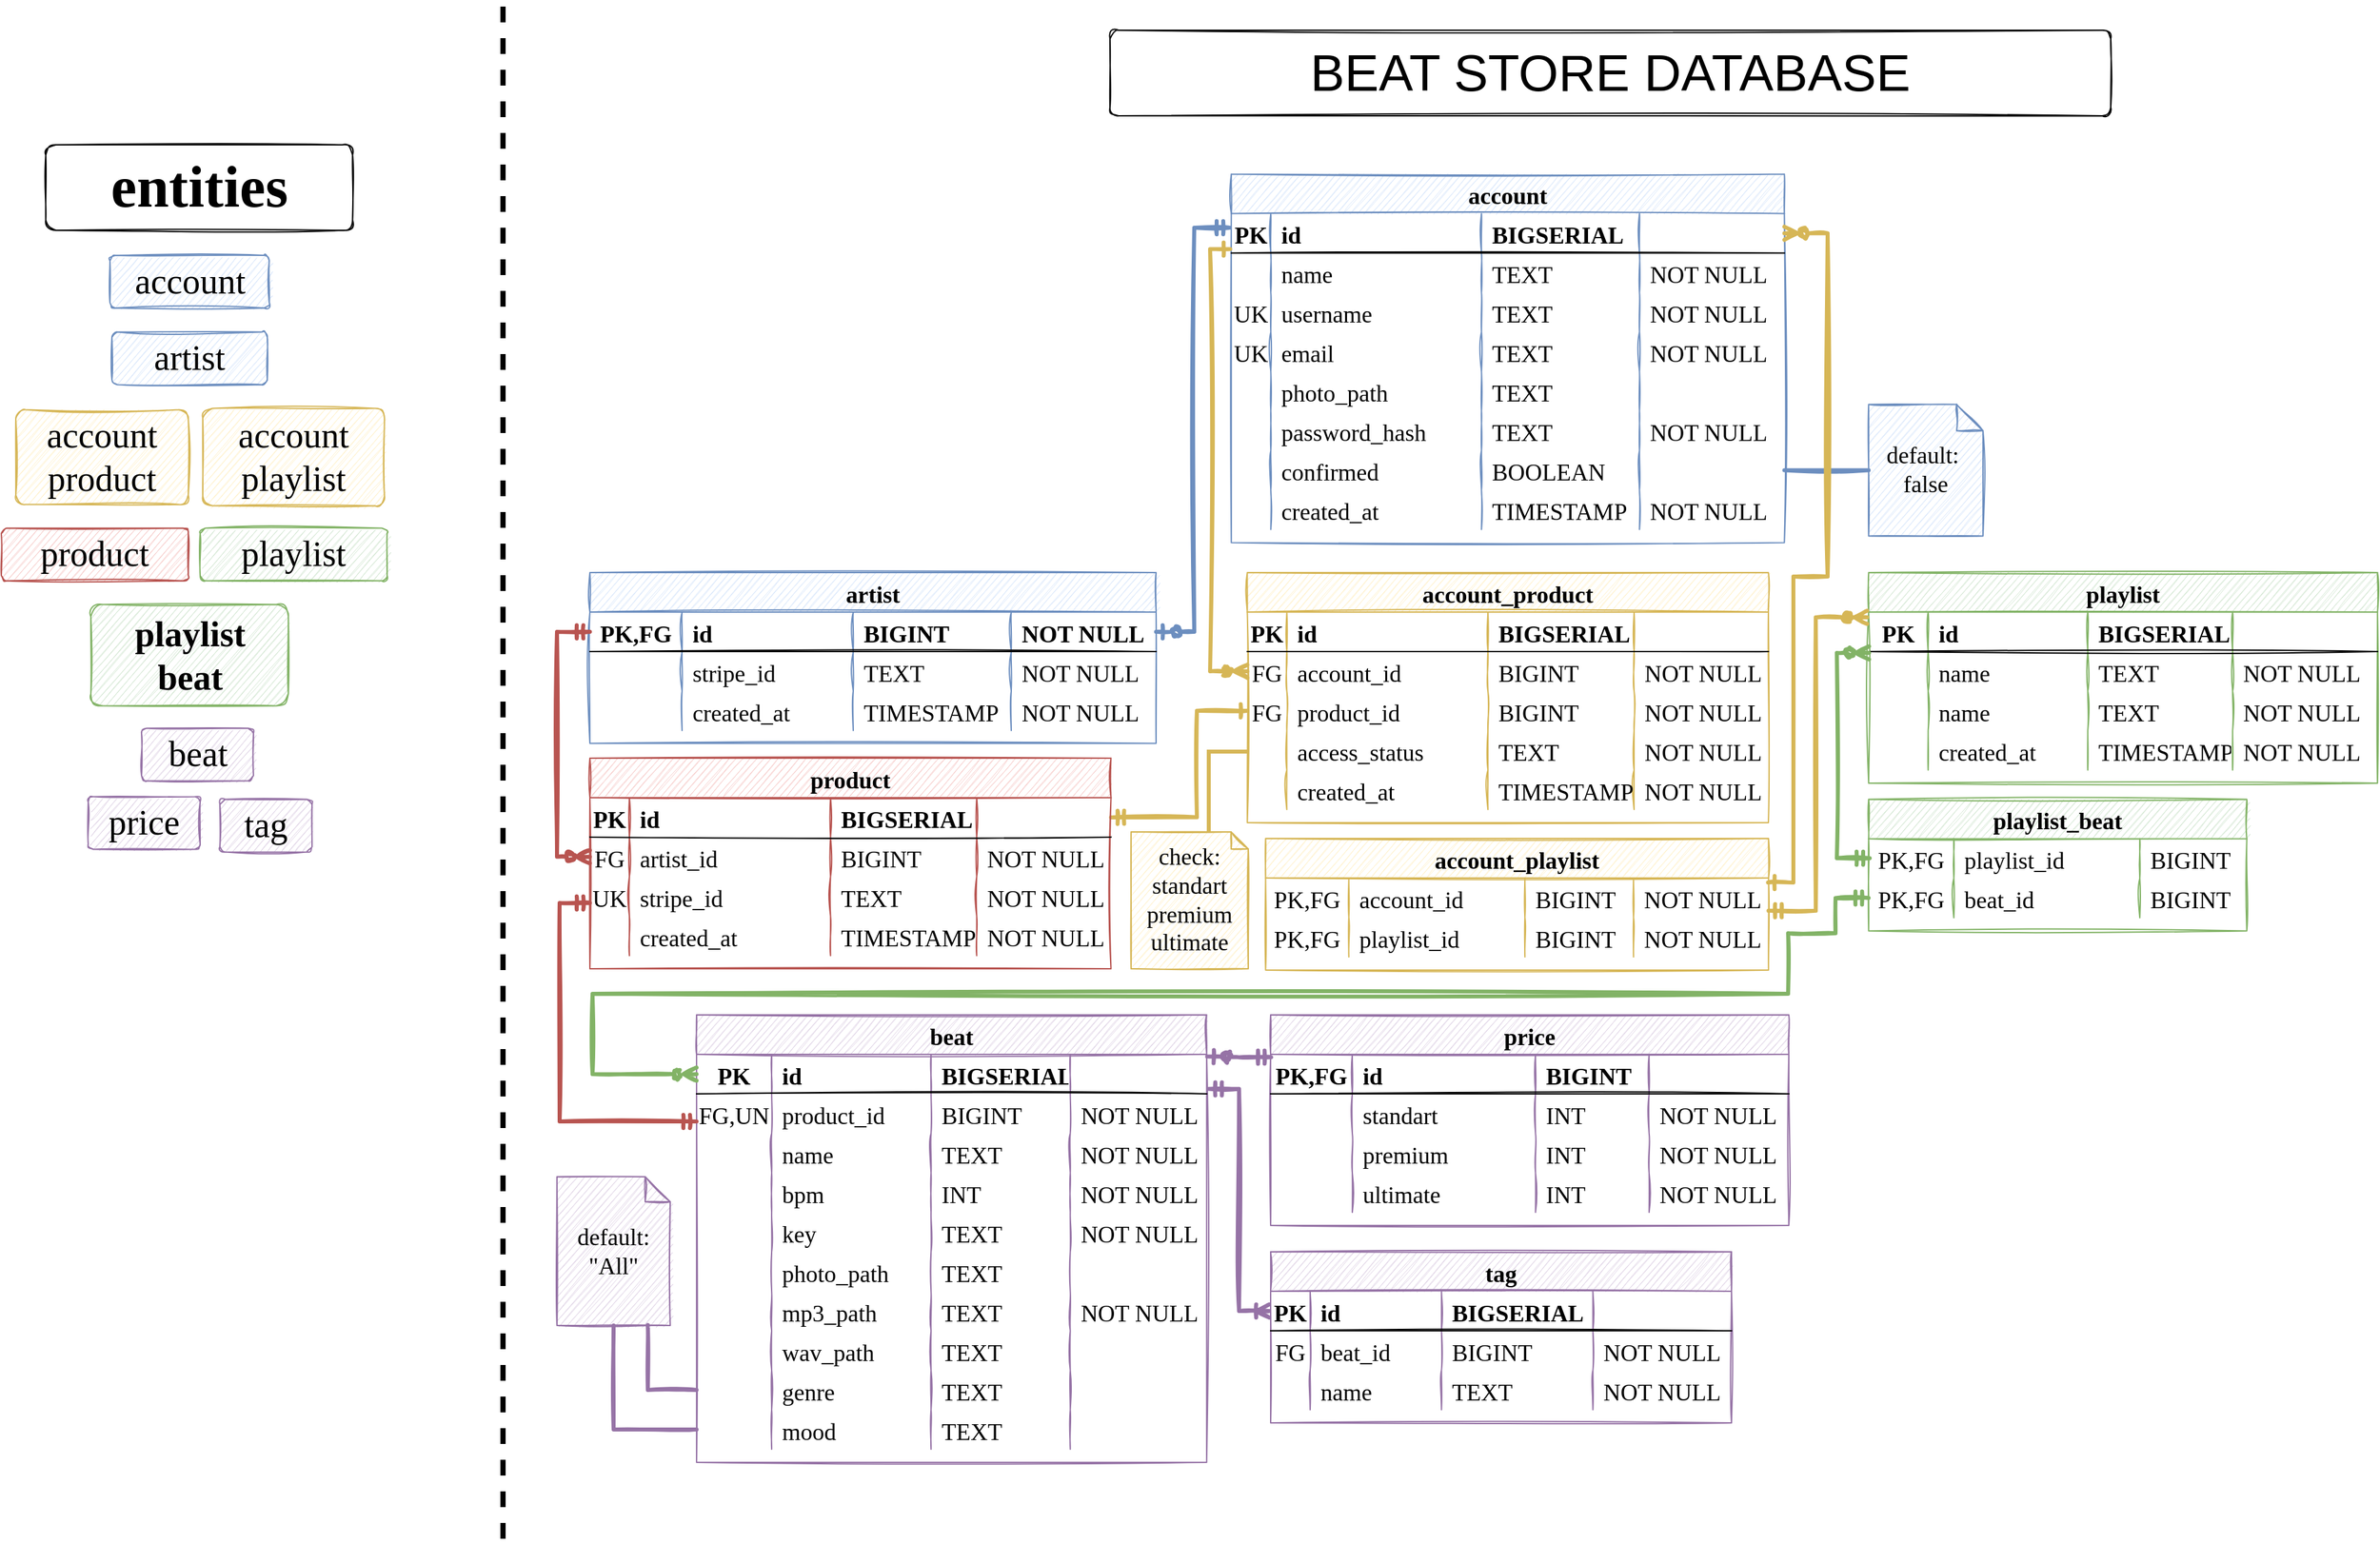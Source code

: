 <mxfile>
    <diagram id="B2QsUjet5WNCfd_3KvjM" name="Page-1">
        <mxGraphModel dx="1896" dy="8920" grid="0" gridSize="10" guides="1" tooltips="1" connect="1" arrows="1" fold="1" page="1" pageScale="1" pageWidth="2000" pageHeight="1200" math="0" shadow="0">
            <root>
                <mxCell id="0"/>
                <mxCell id="1" parent="0"/>
                <mxCell id="d_pu53hUmGRTe69JMyzy-2" value="&lt;font style=&quot;font-size: 44px;&quot;&gt;entities&lt;/font&gt;" style="text;html=1;align=center;verticalAlign=middle;resizable=0;points=[];autosize=1;sketch=1;fontFamily=Space Mono;fontSource=https%3A%2F%2Ffonts.googleapis.com%2Fcss%3Ffamily%3DSpace%2BMono;imageHeight=24;imageWidth=28;arcSize=12;fontSize=44;fontStyle=1;rounded=1;glass=0;strokeColor=default;" parent="1" vertex="1">
                    <mxGeometry x="127.75" y="-7072" width="233" height="65" as="geometry"/>
                </mxCell>
                <mxCell id="d_pu53hUmGRTe69JMyzy-3" value="beat" style="rounded=1;arcSize=10;whiteSpace=wrap;html=1;align=center;sketch=1;fillColor=#e1d5e7;strokeColor=#9673a6;fontFamily=Space Mono;fontSource=https%3A%2F%2Ffonts.googleapis.com%2Fcss%3Ffamily%3DSpace%2BMono;fontSize=27;" parent="1" vertex="1">
                    <mxGeometry x="200.5" y="-6628.76" width="85" height="40" as="geometry"/>
                </mxCell>
                <mxCell id="d_pu53hUmGRTe69JMyzy-4" value="account&lt;br&gt;playlist" style="rounded=1;arcSize=10;whiteSpace=wrap;html=1;align=center;sketch=1;fillColor=#fff2cc;strokeColor=#d6b656;fontFamily=Space Mono;fontSource=https%3A%2F%2Ffonts.googleapis.com%2Fcss%3Ffamily%3DSpace%2BMono;fontSize=27;" parent="1" vertex="1">
                    <mxGeometry x="247" y="-6871.76" width="138" height="74" as="geometry"/>
                </mxCell>
                <mxCell id="d_pu53hUmGRTe69JMyzy-7" value="" style="endArrow=none;dashed=1;html=1;rounded=0;fontSize=18;strokeWidth=4;fontFamily=Space Mono;fontSource=https%3A%2F%2Ffonts.googleapis.com%2Fcss%3Ffamily%3DSpace%2BMono;" parent="1" edge="1">
                    <mxGeometry width="50" height="50" relative="1" as="geometry">
                        <mxPoint x="475" y="-6013" as="sourcePoint"/>
                        <mxPoint x="475" y="-7180" as="targetPoint"/>
                    </mxGeometry>
                </mxCell>
                <mxCell id="d_pu53hUmGRTe69JMyzy-9" value="beat" style="shape=table;startSize=30;container=1;collapsible=1;childLayout=tableLayout;fixedRows=1;rowLines=0;fontStyle=1;align=center;resizeLast=1;sketch=1;fontSize=18;fillColor=#e1d5e7;strokeColor=#9673a6;fontFamily=Space Mono;fontSource=https%3A%2F%2Ffonts.googleapis.com%2Fcss%3Ffamily%3DSpace%2BMono;" parent="1" vertex="1">
                    <mxGeometry x="622.02" y="-6411" width="387.373" height="340" as="geometry"/>
                </mxCell>
                <mxCell id="d_pu53hUmGRTe69JMyzy-10" value="" style="shape=tableRow;horizontal=0;startSize=0;swimlaneHead=0;swimlaneBody=0;fillColor=none;collapsible=0;dropTarget=0;points=[[0,0.5],[1,0.5]];portConstraint=eastwest;top=0;left=0;right=0;bottom=1;sketch=1;fontSize=18;fontFamily=Space Mono;fontSource=https%3A%2F%2Ffonts.googleapis.com%2Fcss%3Ffamily%3DSpace%2BMono;" parent="d_pu53hUmGRTe69JMyzy-9" vertex="1">
                    <mxGeometry y="30" width="387.373" height="30" as="geometry"/>
                </mxCell>
                <mxCell id="d_pu53hUmGRTe69JMyzy-11" value="PK" style="shape=partialRectangle;connectable=0;fillColor=none;top=0;left=0;bottom=0;right=0;fontStyle=1;overflow=hidden;sketch=1;fontSize=18;fontFamily=Space Mono;fontSource=https%3A%2F%2Ffonts.googleapis.com%2Fcss%3Ffamily%3DSpace%2BMono;" parent="d_pu53hUmGRTe69JMyzy-10" vertex="1">
                    <mxGeometry width="57.034" height="30" as="geometry">
                        <mxRectangle width="57.034" height="30" as="alternateBounds"/>
                    </mxGeometry>
                </mxCell>
                <mxCell id="d_pu53hUmGRTe69JMyzy-12" value="id" style="shape=partialRectangle;connectable=0;fillColor=none;top=0;left=0;bottom=0;right=0;align=left;spacingLeft=6;fontStyle=1;overflow=hidden;sketch=1;fontSize=18;fontFamily=Space Mono;fontSource=https%3A%2F%2Ffonts.googleapis.com%2Fcss%3Ffamily%3DSpace%2BMono;" parent="d_pu53hUmGRTe69JMyzy-10" vertex="1">
                    <mxGeometry x="57.034" width="121.053" height="30" as="geometry">
                        <mxRectangle width="121.053" height="30" as="alternateBounds"/>
                    </mxGeometry>
                </mxCell>
                <mxCell id="d_pu53hUmGRTe69JMyzy-34" value="BIGSERIAL" style="shape=partialRectangle;connectable=0;fillColor=none;top=0;left=0;bottom=0;right=0;align=left;spacingLeft=6;fontStyle=1;overflow=hidden;sketch=1;fontSize=18;fontFamily=Space Mono;fontSource=https%3A%2F%2Ffonts.googleapis.com%2Fcss%3Ffamily%3DSpace%2BMono;" parent="d_pu53hUmGRTe69JMyzy-10" vertex="1">
                    <mxGeometry x="178.087" width="105.714" height="30" as="geometry">
                        <mxRectangle width="105.714" height="30" as="alternateBounds"/>
                    </mxGeometry>
                </mxCell>
                <mxCell id="d_pu53hUmGRTe69JMyzy-59" style="shape=partialRectangle;connectable=0;fillColor=none;top=0;left=0;bottom=0;right=0;align=left;spacingLeft=6;fontStyle=1;overflow=hidden;sketch=1;fontSize=18;fontFamily=Space Mono;fontSource=https%3A%2F%2Ffonts.googleapis.com%2Fcss%3Ffamily%3DSpace%2BMono;" parent="d_pu53hUmGRTe69JMyzy-10" vertex="1">
                    <mxGeometry x="283.801" width="103.571" height="30" as="geometry">
                        <mxRectangle width="103.571" height="30" as="alternateBounds"/>
                    </mxGeometry>
                </mxCell>
                <mxCell id="CQnFkedJ2iKu6t3Z5xGF-15" style="shape=tableRow;horizontal=0;startSize=0;swimlaneHead=0;swimlaneBody=0;fillColor=none;collapsible=0;dropTarget=0;points=[[0,0.5],[1,0.5]];portConstraint=eastwest;top=0;left=0;right=0;bottom=0;sketch=1;fontSize=18;fontFamily=Space Mono;fontSource=https%3A%2F%2Ffonts.googleapis.com%2Fcss%3Ffamily%3DSpace%2BMono;" parent="d_pu53hUmGRTe69JMyzy-9" vertex="1">
                    <mxGeometry y="60" width="387.373" height="30" as="geometry"/>
                </mxCell>
                <mxCell id="CQnFkedJ2iKu6t3Z5xGF-16" value="FG,UN" style="shape=partialRectangle;connectable=0;fillColor=none;top=0;left=0;bottom=0;right=0;editable=1;overflow=hidden;sketch=1;fontSize=18;fontFamily=Space Mono;fontSource=https%3A%2F%2Ffonts.googleapis.com%2Fcss%3Ffamily%3DSpace%2BMono;" parent="CQnFkedJ2iKu6t3Z5xGF-15" vertex="1">
                    <mxGeometry width="57.034" height="30" as="geometry">
                        <mxRectangle width="57.034" height="30" as="alternateBounds"/>
                    </mxGeometry>
                </mxCell>
                <mxCell id="CQnFkedJ2iKu6t3Z5xGF-17" value="product_id" style="shape=partialRectangle;connectable=0;fillColor=none;top=0;left=0;bottom=0;right=0;align=left;spacingLeft=6;overflow=hidden;sketch=1;fontSize=18;fontFamily=Space Mono;fontSource=https%3A%2F%2Ffonts.googleapis.com%2Fcss%3Ffamily%3DSpace%2BMono;" parent="CQnFkedJ2iKu6t3Z5xGF-15" vertex="1">
                    <mxGeometry x="57.034" width="121.053" height="30" as="geometry">
                        <mxRectangle width="121.053" height="30" as="alternateBounds"/>
                    </mxGeometry>
                </mxCell>
                <mxCell id="CQnFkedJ2iKu6t3Z5xGF-18" value="BIGINT" style="shape=partialRectangle;connectable=0;fillColor=none;top=0;left=0;bottom=0;right=0;align=left;spacingLeft=6;overflow=hidden;sketch=1;fontSize=18;fontFamily=Space Mono;fontSource=https%3A%2F%2Ffonts.googleapis.com%2Fcss%3Ffamily%3DSpace%2BMono;" parent="CQnFkedJ2iKu6t3Z5xGF-15" vertex="1">
                    <mxGeometry x="178.087" width="105.714" height="30" as="geometry">
                        <mxRectangle width="105.714" height="30" as="alternateBounds"/>
                    </mxGeometry>
                </mxCell>
                <mxCell id="CQnFkedJ2iKu6t3Z5xGF-19" value="NOT NULL" style="shape=partialRectangle;connectable=0;fillColor=none;top=0;left=0;bottom=0;right=0;align=left;spacingLeft=6;overflow=hidden;sketch=1;fontSize=18;fontFamily=Space Mono;fontSource=https%3A%2F%2Ffonts.googleapis.com%2Fcss%3Ffamily%3DSpace%2BMono;" parent="CQnFkedJ2iKu6t3Z5xGF-15" vertex="1">
                    <mxGeometry x="283.801" width="103.571" height="30" as="geometry">
                        <mxRectangle width="103.571" height="30" as="alternateBounds"/>
                    </mxGeometry>
                </mxCell>
                <mxCell id="d_pu53hUmGRTe69JMyzy-42" style="shape=tableRow;horizontal=0;startSize=0;swimlaneHead=0;swimlaneBody=0;fillColor=none;collapsible=0;dropTarget=0;points=[[0,0.5],[1,0.5]];portConstraint=eastwest;top=0;left=0;right=0;bottom=0;sketch=1;fontSize=18;fontFamily=Space Mono;fontSource=https%3A%2F%2Ffonts.googleapis.com%2Fcss%3Ffamily%3DSpace%2BMono;" parent="d_pu53hUmGRTe69JMyzy-9" vertex="1">
                    <mxGeometry y="90" width="387.373" height="30" as="geometry"/>
                </mxCell>
                <mxCell id="d_pu53hUmGRTe69JMyzy-43" style="shape=partialRectangle;connectable=0;fillColor=none;top=0;left=0;bottom=0;right=0;editable=1;overflow=hidden;sketch=1;fontSize=18;fontFamily=Space Mono;fontSource=https%3A%2F%2Ffonts.googleapis.com%2Fcss%3Ffamily%3DSpace%2BMono;" parent="d_pu53hUmGRTe69JMyzy-42" vertex="1">
                    <mxGeometry width="57.034" height="30" as="geometry">
                        <mxRectangle width="57.034" height="30" as="alternateBounds"/>
                    </mxGeometry>
                </mxCell>
                <mxCell id="d_pu53hUmGRTe69JMyzy-44" value="name" style="shape=partialRectangle;connectable=0;fillColor=none;top=0;left=0;bottom=0;right=0;align=left;spacingLeft=6;overflow=hidden;sketch=1;fontSize=18;fontFamily=Space Mono;fontSource=https%3A%2F%2Ffonts.googleapis.com%2Fcss%3Ffamily%3DSpace%2BMono;" parent="d_pu53hUmGRTe69JMyzy-42" vertex="1">
                    <mxGeometry x="57.034" width="121.053" height="30" as="geometry">
                        <mxRectangle width="121.053" height="30" as="alternateBounds"/>
                    </mxGeometry>
                </mxCell>
                <mxCell id="d_pu53hUmGRTe69JMyzy-45" value="TEXT" style="shape=partialRectangle;connectable=0;fillColor=none;top=0;left=0;bottom=0;right=0;align=left;spacingLeft=6;overflow=hidden;sketch=1;fontSize=18;fontFamily=Space Mono;fontSource=https%3A%2F%2Ffonts.googleapis.com%2Fcss%3Ffamily%3DSpace%2BMono;" parent="d_pu53hUmGRTe69JMyzy-42" vertex="1">
                    <mxGeometry x="178.087" width="105.714" height="30" as="geometry">
                        <mxRectangle width="105.714" height="30" as="alternateBounds"/>
                    </mxGeometry>
                </mxCell>
                <mxCell id="d_pu53hUmGRTe69JMyzy-60" value="NOT NULL" style="shape=partialRectangle;connectable=0;fillColor=none;top=0;left=0;bottom=0;right=0;align=left;spacingLeft=6;overflow=hidden;sketch=1;fontSize=18;fontFamily=Space Mono;fontSource=https%3A%2F%2Ffonts.googleapis.com%2Fcss%3Ffamily%3DSpace%2BMono;" parent="d_pu53hUmGRTe69JMyzy-42" vertex="1">
                    <mxGeometry x="283.801" width="103.571" height="30" as="geometry">
                        <mxRectangle width="103.571" height="30" as="alternateBounds"/>
                    </mxGeometry>
                </mxCell>
                <mxCell id="d_pu53hUmGRTe69JMyzy-13" value="" style="shape=tableRow;horizontal=0;startSize=0;swimlaneHead=0;swimlaneBody=0;fillColor=none;collapsible=0;dropTarget=0;points=[[0,0.5],[1,0.5]];portConstraint=eastwest;top=0;left=0;right=0;bottom=0;sketch=1;fontSize=18;fontFamily=Space Mono;fontSource=https%3A%2F%2Ffonts.googleapis.com%2Fcss%3Ffamily%3DSpace%2BMono;" parent="d_pu53hUmGRTe69JMyzy-9" vertex="1">
                    <mxGeometry y="120" width="387.373" height="30" as="geometry"/>
                </mxCell>
                <mxCell id="d_pu53hUmGRTe69JMyzy-14" value="" style="shape=partialRectangle;connectable=0;fillColor=none;top=0;left=0;bottom=0;right=0;editable=1;overflow=hidden;sketch=1;fontSize=18;fontFamily=Space Mono;fontSource=https%3A%2F%2Ffonts.googleapis.com%2Fcss%3Ffamily%3DSpace%2BMono;" parent="d_pu53hUmGRTe69JMyzy-13" vertex="1">
                    <mxGeometry width="57.034" height="30" as="geometry">
                        <mxRectangle width="57.034" height="30" as="alternateBounds"/>
                    </mxGeometry>
                </mxCell>
                <mxCell id="d_pu53hUmGRTe69JMyzy-15" value="bpm" style="shape=partialRectangle;connectable=0;fillColor=none;top=0;left=0;bottom=0;right=0;align=left;spacingLeft=6;overflow=hidden;sketch=1;fontSize=18;fontFamily=Space Mono;fontSource=https%3A%2F%2Ffonts.googleapis.com%2Fcss%3Ffamily%3DSpace%2BMono;" parent="d_pu53hUmGRTe69JMyzy-13" vertex="1">
                    <mxGeometry x="57.034" width="121.053" height="30" as="geometry">
                        <mxRectangle width="121.053" height="30" as="alternateBounds"/>
                    </mxGeometry>
                </mxCell>
                <mxCell id="d_pu53hUmGRTe69JMyzy-35" value="INT" style="shape=partialRectangle;connectable=0;fillColor=none;top=0;left=0;bottom=0;right=0;align=left;spacingLeft=6;overflow=hidden;sketch=1;fontSize=18;fontFamily=Space Mono;fontSource=https%3A%2F%2Ffonts.googleapis.com%2Fcss%3Ffamily%3DSpace%2BMono;" parent="d_pu53hUmGRTe69JMyzy-13" vertex="1">
                    <mxGeometry x="178.087" width="105.714" height="30" as="geometry">
                        <mxRectangle width="105.714" height="30" as="alternateBounds"/>
                    </mxGeometry>
                </mxCell>
                <mxCell id="d_pu53hUmGRTe69JMyzy-61" value="NOT NULL" style="shape=partialRectangle;connectable=0;fillColor=none;top=0;left=0;bottom=0;right=0;align=left;spacingLeft=6;overflow=hidden;sketch=1;fontSize=18;fontFamily=Space Mono;fontSource=https%3A%2F%2Ffonts.googleapis.com%2Fcss%3Ffamily%3DSpace%2BMono;" parent="d_pu53hUmGRTe69JMyzy-13" vertex="1">
                    <mxGeometry x="283.801" width="103.571" height="30" as="geometry">
                        <mxRectangle width="103.571" height="30" as="alternateBounds"/>
                    </mxGeometry>
                </mxCell>
                <mxCell id="d_pu53hUmGRTe69JMyzy-16" value="" style="shape=tableRow;horizontal=0;startSize=0;swimlaneHead=0;swimlaneBody=0;fillColor=none;collapsible=0;dropTarget=0;points=[[0,0.5],[1,0.5]];portConstraint=eastwest;top=0;left=0;right=0;bottom=0;sketch=1;fontSize=18;fontFamily=Space Mono;fontSource=https%3A%2F%2Ffonts.googleapis.com%2Fcss%3Ffamily%3DSpace%2BMono;" parent="d_pu53hUmGRTe69JMyzy-9" vertex="1">
                    <mxGeometry y="150" width="387.373" height="30" as="geometry"/>
                </mxCell>
                <mxCell id="d_pu53hUmGRTe69JMyzy-17" value="" style="shape=partialRectangle;connectable=0;fillColor=none;top=0;left=0;bottom=0;right=0;editable=1;overflow=hidden;sketch=1;fontSize=18;fontFamily=Space Mono;fontSource=https%3A%2F%2Ffonts.googleapis.com%2Fcss%3Ffamily%3DSpace%2BMono;" parent="d_pu53hUmGRTe69JMyzy-16" vertex="1">
                    <mxGeometry width="57.034" height="30" as="geometry">
                        <mxRectangle width="57.034" height="30" as="alternateBounds"/>
                    </mxGeometry>
                </mxCell>
                <mxCell id="d_pu53hUmGRTe69JMyzy-18" value="key" style="shape=partialRectangle;connectable=0;fillColor=none;top=0;left=0;bottom=0;right=0;align=left;spacingLeft=6;overflow=hidden;sketch=1;fontSize=18;fontFamily=Space Mono;fontSource=https%3A%2F%2Ffonts.googleapis.com%2Fcss%3Ffamily%3DSpace%2BMono;" parent="d_pu53hUmGRTe69JMyzy-16" vertex="1">
                    <mxGeometry x="57.034" width="121.053" height="30" as="geometry">
                        <mxRectangle width="121.053" height="30" as="alternateBounds"/>
                    </mxGeometry>
                </mxCell>
                <mxCell id="d_pu53hUmGRTe69JMyzy-36" value="TEXT" style="shape=partialRectangle;connectable=0;fillColor=none;top=0;left=0;bottom=0;right=0;align=left;spacingLeft=6;overflow=hidden;sketch=1;fontSize=18;fontFamily=Space Mono;fontSource=https%3A%2F%2Ffonts.googleapis.com%2Fcss%3Ffamily%3DSpace%2BMono;" parent="d_pu53hUmGRTe69JMyzy-16" vertex="1">
                    <mxGeometry x="178.087" width="105.714" height="30" as="geometry">
                        <mxRectangle width="105.714" height="30" as="alternateBounds"/>
                    </mxGeometry>
                </mxCell>
                <mxCell id="d_pu53hUmGRTe69JMyzy-62" value="NOT NULL" style="shape=partialRectangle;connectable=0;fillColor=none;top=0;left=0;bottom=0;right=0;align=left;spacingLeft=6;overflow=hidden;sketch=1;fontSize=18;fontFamily=Space Mono;fontSource=https%3A%2F%2Ffonts.googleapis.com%2Fcss%3Ffamily%3DSpace%2BMono;" parent="d_pu53hUmGRTe69JMyzy-16" vertex="1">
                    <mxGeometry x="283.801" width="103.571" height="30" as="geometry">
                        <mxRectangle width="103.571" height="30" as="alternateBounds"/>
                    </mxGeometry>
                </mxCell>
                <mxCell id="d_pu53hUmGRTe69JMyzy-25" style="shape=tableRow;horizontal=0;startSize=0;swimlaneHead=0;swimlaneBody=0;fillColor=none;collapsible=0;dropTarget=0;points=[[0,0.5],[1,0.5]];portConstraint=eastwest;top=0;left=0;right=0;bottom=0;sketch=1;fontSize=18;fontFamily=Space Mono;fontSource=https%3A%2F%2Ffonts.googleapis.com%2Fcss%3Ffamily%3DSpace%2BMono;" parent="d_pu53hUmGRTe69JMyzy-9" vertex="1">
                    <mxGeometry y="180" width="387.373" height="30" as="geometry"/>
                </mxCell>
                <mxCell id="d_pu53hUmGRTe69JMyzy-26" style="shape=partialRectangle;connectable=0;fillColor=none;top=0;left=0;bottom=0;right=0;editable=1;overflow=hidden;sketch=1;fontSize=18;fontFamily=Space Mono;fontSource=https%3A%2F%2Ffonts.googleapis.com%2Fcss%3Ffamily%3DSpace%2BMono;" parent="d_pu53hUmGRTe69JMyzy-25" vertex="1">
                    <mxGeometry width="57.034" height="30" as="geometry">
                        <mxRectangle width="57.034" height="30" as="alternateBounds"/>
                    </mxGeometry>
                </mxCell>
                <mxCell id="d_pu53hUmGRTe69JMyzy-27" value="photo_path" style="shape=partialRectangle;connectable=0;fillColor=none;top=0;left=0;bottom=0;right=0;align=left;spacingLeft=6;overflow=hidden;sketch=1;fontSize=18;fontFamily=Space Mono;fontSource=https%3A%2F%2Ffonts.googleapis.com%2Fcss%3Ffamily%3DSpace%2BMono;" parent="d_pu53hUmGRTe69JMyzy-25" vertex="1">
                    <mxGeometry x="57.034" width="121.053" height="30" as="geometry">
                        <mxRectangle width="121.053" height="30" as="alternateBounds"/>
                    </mxGeometry>
                </mxCell>
                <mxCell id="d_pu53hUmGRTe69JMyzy-37" value="TEXT" style="shape=partialRectangle;connectable=0;fillColor=none;top=0;left=0;bottom=0;right=0;align=left;spacingLeft=6;overflow=hidden;sketch=1;fontSize=18;fontFamily=Space Mono;fontSource=https%3A%2F%2Ffonts.googleapis.com%2Fcss%3Ffamily%3DSpace%2BMono;" parent="d_pu53hUmGRTe69JMyzy-25" vertex="1">
                    <mxGeometry x="178.087" width="105.714" height="30" as="geometry">
                        <mxRectangle width="105.714" height="30" as="alternateBounds"/>
                    </mxGeometry>
                </mxCell>
                <mxCell id="d_pu53hUmGRTe69JMyzy-63" value="" style="shape=partialRectangle;connectable=0;fillColor=none;top=0;left=0;bottom=0;right=0;align=left;spacingLeft=6;overflow=hidden;sketch=1;fontSize=18;fontFamily=Space Mono;fontSource=https%3A%2F%2Ffonts.googleapis.com%2Fcss%3Ffamily%3DSpace%2BMono;" parent="d_pu53hUmGRTe69JMyzy-25" vertex="1">
                    <mxGeometry x="283.801" width="103.571" height="30" as="geometry">
                        <mxRectangle width="103.571" height="30" as="alternateBounds"/>
                    </mxGeometry>
                </mxCell>
                <mxCell id="d_pu53hUmGRTe69JMyzy-28" style="shape=tableRow;horizontal=0;startSize=0;swimlaneHead=0;swimlaneBody=0;fillColor=none;collapsible=0;dropTarget=0;points=[[0,0.5],[1,0.5]];portConstraint=eastwest;top=0;left=0;right=0;bottom=0;sketch=1;fontSize=18;fontFamily=Space Mono;fontSource=https%3A%2F%2Ffonts.googleapis.com%2Fcss%3Ffamily%3DSpace%2BMono;" parent="d_pu53hUmGRTe69JMyzy-9" vertex="1">
                    <mxGeometry y="210" width="387.373" height="30" as="geometry"/>
                </mxCell>
                <mxCell id="d_pu53hUmGRTe69JMyzy-29" style="shape=partialRectangle;connectable=0;fillColor=none;top=0;left=0;bottom=0;right=0;editable=1;overflow=hidden;sketch=1;fontSize=18;fontFamily=Space Mono;fontSource=https%3A%2F%2Ffonts.googleapis.com%2Fcss%3Ffamily%3DSpace%2BMono;" parent="d_pu53hUmGRTe69JMyzy-28" vertex="1">
                    <mxGeometry width="57.034" height="30" as="geometry">
                        <mxRectangle width="57.034" height="30" as="alternateBounds"/>
                    </mxGeometry>
                </mxCell>
                <mxCell id="d_pu53hUmGRTe69JMyzy-30" value="mp3_path" style="shape=partialRectangle;connectable=0;fillColor=none;top=0;left=0;bottom=0;right=0;align=left;spacingLeft=6;overflow=hidden;sketch=1;fontSize=18;fontFamily=Space Mono;fontSource=https%3A%2F%2Ffonts.googleapis.com%2Fcss%3Ffamily%3DSpace%2BMono;" parent="d_pu53hUmGRTe69JMyzy-28" vertex="1">
                    <mxGeometry x="57.034" width="121.053" height="30" as="geometry">
                        <mxRectangle width="121.053" height="30" as="alternateBounds"/>
                    </mxGeometry>
                </mxCell>
                <mxCell id="d_pu53hUmGRTe69JMyzy-38" value="TEXT" style="shape=partialRectangle;connectable=0;fillColor=none;top=0;left=0;bottom=0;right=0;align=left;spacingLeft=6;overflow=hidden;sketch=1;fontSize=18;fontFamily=Space Mono;fontSource=https%3A%2F%2Ffonts.googleapis.com%2Fcss%3Ffamily%3DSpace%2BMono;" parent="d_pu53hUmGRTe69JMyzy-28" vertex="1">
                    <mxGeometry x="178.087" width="105.714" height="30" as="geometry">
                        <mxRectangle width="105.714" height="30" as="alternateBounds"/>
                    </mxGeometry>
                </mxCell>
                <mxCell id="d_pu53hUmGRTe69JMyzy-64" value="NOT NULL" style="shape=partialRectangle;connectable=0;fillColor=none;top=0;left=0;bottom=0;right=0;align=left;spacingLeft=6;overflow=hidden;sketch=1;fontSize=18;fontFamily=Space Mono;fontSource=https%3A%2F%2Ffonts.googleapis.com%2Fcss%3Ffamily%3DSpace%2BMono;" parent="d_pu53hUmGRTe69JMyzy-28" vertex="1">
                    <mxGeometry x="283.801" width="103.571" height="30" as="geometry">
                        <mxRectangle width="103.571" height="30" as="alternateBounds"/>
                    </mxGeometry>
                </mxCell>
                <mxCell id="d_pu53hUmGRTe69JMyzy-31" style="shape=tableRow;horizontal=0;startSize=0;swimlaneHead=0;swimlaneBody=0;fillColor=none;collapsible=0;dropTarget=0;points=[[0,0.5],[1,0.5]];portConstraint=eastwest;top=0;left=0;right=0;bottom=0;sketch=1;fontSize=18;fontFamily=Space Mono;fontSource=https%3A%2F%2Ffonts.googleapis.com%2Fcss%3Ffamily%3DSpace%2BMono;" parent="d_pu53hUmGRTe69JMyzy-9" vertex="1">
                    <mxGeometry y="240" width="387.373" height="30" as="geometry"/>
                </mxCell>
                <mxCell id="d_pu53hUmGRTe69JMyzy-32" style="shape=partialRectangle;connectable=0;fillColor=none;top=0;left=0;bottom=0;right=0;editable=1;overflow=hidden;sketch=1;fontSize=18;fontFamily=Space Mono;fontSource=https%3A%2F%2Ffonts.googleapis.com%2Fcss%3Ffamily%3DSpace%2BMono;" parent="d_pu53hUmGRTe69JMyzy-31" vertex="1">
                    <mxGeometry width="57.034" height="30" as="geometry">
                        <mxRectangle width="57.034" height="30" as="alternateBounds"/>
                    </mxGeometry>
                </mxCell>
                <mxCell id="d_pu53hUmGRTe69JMyzy-33" value="wav_path" style="shape=partialRectangle;connectable=0;fillColor=none;top=0;left=0;bottom=0;right=0;align=left;spacingLeft=6;overflow=hidden;sketch=1;fontSize=18;fontFamily=Space Mono;fontSource=https%3A%2F%2Ffonts.googleapis.com%2Fcss%3Ffamily%3DSpace%2BMono;" parent="d_pu53hUmGRTe69JMyzy-31" vertex="1">
                    <mxGeometry x="57.034" width="121.053" height="30" as="geometry">
                        <mxRectangle width="121.053" height="30" as="alternateBounds"/>
                    </mxGeometry>
                </mxCell>
                <mxCell id="d_pu53hUmGRTe69JMyzy-39" value="TEXT" style="shape=partialRectangle;connectable=0;fillColor=none;top=0;left=0;bottom=0;right=0;align=left;spacingLeft=6;overflow=hidden;sketch=1;fontSize=18;fontFamily=Space Mono;fontSource=https%3A%2F%2Ffonts.googleapis.com%2Fcss%3Ffamily%3DSpace%2BMono;" parent="d_pu53hUmGRTe69JMyzy-31" vertex="1">
                    <mxGeometry x="178.087" width="105.714" height="30" as="geometry">
                        <mxRectangle width="105.714" height="30" as="alternateBounds"/>
                    </mxGeometry>
                </mxCell>
                <mxCell id="d_pu53hUmGRTe69JMyzy-65" style="shape=partialRectangle;connectable=0;fillColor=none;top=0;left=0;bottom=0;right=0;align=left;spacingLeft=6;overflow=hidden;sketch=1;fontSize=18;fontFamily=Space Mono;fontSource=https%3A%2F%2Ffonts.googleapis.com%2Fcss%3Ffamily%3DSpace%2BMono;" parent="d_pu53hUmGRTe69JMyzy-31" vertex="1">
                    <mxGeometry x="283.801" width="103.571" height="30" as="geometry">
                        <mxRectangle width="103.571" height="30" as="alternateBounds"/>
                    </mxGeometry>
                </mxCell>
                <mxCell id="d_pu53hUmGRTe69JMyzy-19" value="" style="shape=tableRow;horizontal=0;startSize=0;swimlaneHead=0;swimlaneBody=0;fillColor=none;collapsible=0;dropTarget=0;points=[[0,0.5],[1,0.5]];portConstraint=eastwest;top=0;left=0;right=0;bottom=0;sketch=1;fontSize=18;fontFamily=Space Mono;fontSource=https%3A%2F%2Ffonts.googleapis.com%2Fcss%3Ffamily%3DSpace%2BMono;" parent="d_pu53hUmGRTe69JMyzy-9" vertex="1">
                    <mxGeometry y="270" width="387.373" height="30" as="geometry"/>
                </mxCell>
                <mxCell id="d_pu53hUmGRTe69JMyzy-20" value="" style="shape=partialRectangle;connectable=0;fillColor=none;top=0;left=0;bottom=0;right=0;editable=1;overflow=hidden;sketch=1;fontSize=18;fontFamily=Space Mono;fontSource=https%3A%2F%2Ffonts.googleapis.com%2Fcss%3Ffamily%3DSpace%2BMono;" parent="d_pu53hUmGRTe69JMyzy-19" vertex="1">
                    <mxGeometry width="57.034" height="30" as="geometry">
                        <mxRectangle width="57.034" height="30" as="alternateBounds"/>
                    </mxGeometry>
                </mxCell>
                <mxCell id="d_pu53hUmGRTe69JMyzy-21" value="genre" style="shape=partialRectangle;connectable=0;fillColor=none;top=0;left=0;bottom=0;right=0;align=left;spacingLeft=6;overflow=hidden;sketch=1;fontSize=18;fontFamily=Space Mono;fontSource=https%3A%2F%2Ffonts.googleapis.com%2Fcss%3Ffamily%3DSpace%2BMono;" parent="d_pu53hUmGRTe69JMyzy-19" vertex="1">
                    <mxGeometry x="57.034" width="121.053" height="30" as="geometry">
                        <mxRectangle width="121.053" height="30" as="alternateBounds"/>
                    </mxGeometry>
                </mxCell>
                <mxCell id="d_pu53hUmGRTe69JMyzy-40" value="TEXT" style="shape=partialRectangle;connectable=0;fillColor=none;top=0;left=0;bottom=0;right=0;align=left;spacingLeft=6;overflow=hidden;sketch=1;fontSize=18;fontFamily=Space Mono;fontSource=https%3A%2F%2Ffonts.googleapis.com%2Fcss%3Ffamily%3DSpace%2BMono;" parent="d_pu53hUmGRTe69JMyzy-19" vertex="1">
                    <mxGeometry x="178.087" width="105.714" height="30" as="geometry">
                        <mxRectangle width="105.714" height="30" as="alternateBounds"/>
                    </mxGeometry>
                </mxCell>
                <mxCell id="d_pu53hUmGRTe69JMyzy-66" style="shape=partialRectangle;connectable=0;fillColor=none;top=0;left=0;bottom=0;right=0;align=left;spacingLeft=6;overflow=hidden;sketch=1;fontSize=18;fontFamily=Space Mono;fontSource=https%3A%2F%2Ffonts.googleapis.com%2Fcss%3Ffamily%3DSpace%2BMono;" parent="d_pu53hUmGRTe69JMyzy-19" vertex="1">
                    <mxGeometry x="283.801" width="103.571" height="30" as="geometry">
                        <mxRectangle width="103.571" height="30" as="alternateBounds"/>
                    </mxGeometry>
                </mxCell>
                <mxCell id="d_pu53hUmGRTe69JMyzy-22" style="shape=tableRow;horizontal=0;startSize=0;swimlaneHead=0;swimlaneBody=0;fillColor=none;collapsible=0;dropTarget=0;points=[[0,0.5],[1,0.5]];portConstraint=eastwest;top=0;left=0;right=0;bottom=0;sketch=1;fontSize=18;fontFamily=Space Mono;fontSource=https%3A%2F%2Ffonts.googleapis.com%2Fcss%3Ffamily%3DSpace%2BMono;" parent="d_pu53hUmGRTe69JMyzy-9" vertex="1">
                    <mxGeometry y="300" width="387.373" height="30" as="geometry"/>
                </mxCell>
                <mxCell id="d_pu53hUmGRTe69JMyzy-23" style="shape=partialRectangle;connectable=0;fillColor=none;top=0;left=0;bottom=0;right=0;editable=1;overflow=hidden;sketch=1;fontSize=18;fontFamily=Space Mono;fontSource=https%3A%2F%2Ffonts.googleapis.com%2Fcss%3Ffamily%3DSpace%2BMono;" parent="d_pu53hUmGRTe69JMyzy-22" vertex="1">
                    <mxGeometry width="57.034" height="30" as="geometry">
                        <mxRectangle width="57.034" height="30" as="alternateBounds"/>
                    </mxGeometry>
                </mxCell>
                <mxCell id="d_pu53hUmGRTe69JMyzy-24" value="mood" style="shape=partialRectangle;connectable=0;fillColor=none;top=0;left=0;bottom=0;right=0;align=left;spacingLeft=6;overflow=hidden;sketch=1;fontSize=18;fontFamily=Space Mono;fontSource=https%3A%2F%2Ffonts.googleapis.com%2Fcss%3Ffamily%3DSpace%2BMono;" parent="d_pu53hUmGRTe69JMyzy-22" vertex="1">
                    <mxGeometry x="57.034" width="121.053" height="30" as="geometry">
                        <mxRectangle width="121.053" height="30" as="alternateBounds"/>
                    </mxGeometry>
                </mxCell>
                <mxCell id="d_pu53hUmGRTe69JMyzy-41" value="TEXT" style="shape=partialRectangle;connectable=0;fillColor=none;top=0;left=0;bottom=0;right=0;align=left;spacingLeft=6;overflow=hidden;sketch=1;fontSize=18;fontFamily=Space Mono;fontSource=https%3A%2F%2Ffonts.googleapis.com%2Fcss%3Ffamily%3DSpace%2BMono;" parent="d_pu53hUmGRTe69JMyzy-22" vertex="1">
                    <mxGeometry x="178.087" width="105.714" height="30" as="geometry">
                        <mxRectangle width="105.714" height="30" as="alternateBounds"/>
                    </mxGeometry>
                </mxCell>
                <mxCell id="d_pu53hUmGRTe69JMyzy-67" style="shape=partialRectangle;connectable=0;fillColor=none;top=0;left=0;bottom=0;right=0;align=left;spacingLeft=6;overflow=hidden;sketch=1;fontSize=18;fontFamily=Space Mono;fontSource=https%3A%2F%2Ffonts.googleapis.com%2Fcss%3Ffamily%3DSpace%2BMono;" parent="d_pu53hUmGRTe69JMyzy-22" vertex="1">
                    <mxGeometry x="283.801" width="103.571" height="30" as="geometry">
                        <mxRectangle width="103.571" height="30" as="alternateBounds"/>
                    </mxGeometry>
                </mxCell>
                <mxCell id="d_pu53hUmGRTe69JMyzy-69" style="edgeStyle=orthogonalEdgeStyle;rounded=0;orthogonalLoop=1;jettySize=auto;html=1;fontSize=18;strokeWidth=3;endArrow=none;endFill=0;fillColor=#e1d5e7;strokeColor=#9673a6;exitX=0.802;exitY=0.997;exitDx=0;exitDy=0;exitPerimeter=0;fontFamily=Space Mono;fontSource=https%3A%2F%2Ffonts.googleapis.com%2Fcss%3Ffamily%3DSpace%2BMono;sketch=1;entryX=0;entryY=0.5;entryDx=0;entryDy=0;" parent="1" source="d_pu53hUmGRTe69JMyzy-68" target="d_pu53hUmGRTe69JMyzy-19" edge="1">
                    <mxGeometry relative="1" as="geometry">
                        <mxPoint x="576" y="-6284" as="targetPoint"/>
                        <Array as="points">
                            <mxPoint x="585" y="-6126"/>
                        </Array>
                    </mxGeometry>
                </mxCell>
                <mxCell id="d_pu53hUmGRTe69JMyzy-68" value="default: &quot;All&quot;" style="shape=note;size=19;whiteSpace=wrap;html=1;sketch=1;fontSize=18;fillColor=#e1d5e7;strokeColor=#9673a6;fontFamily=Space Mono;fontSource=https%3A%2F%2Ffonts.googleapis.com%2Fcss%3Ffamily%3DSpace%2BMono;" parent="1" vertex="1">
                    <mxGeometry x="516" y="-6288" width="86" height="113" as="geometry"/>
                </mxCell>
                <mxCell id="d_pu53hUmGRTe69JMyzy-70" style="edgeStyle=orthogonalEdgeStyle;rounded=0;orthogonalLoop=1;jettySize=auto;html=1;fontSize=18;strokeWidth=3;endArrow=none;endFill=0;fillColor=#e1d5e7;strokeColor=#9673a6;fontFamily=Space Mono;fontSource=https%3A%2F%2Ffonts.googleapis.com%2Fcss%3Ffamily%3DSpace%2BMono;sketch=1;entryX=0;entryY=0.5;entryDx=0;entryDy=0;exitX=0.5;exitY=1;exitDx=0;exitDy=0;exitPerimeter=0;" parent="1" source="d_pu53hUmGRTe69JMyzy-68" target="d_pu53hUmGRTe69JMyzy-22" edge="1">
                    <mxGeometry relative="1" as="geometry">
                        <mxPoint x="533" y="-6346" as="sourcePoint"/>
                        <mxPoint x="580" y="-6264" as="targetPoint"/>
                        <Array as="points">
                            <mxPoint x="559" y="-6096"/>
                        </Array>
                    </mxGeometry>
                </mxCell>
                <mxCell id="d_pu53hUmGRTe69JMyzy-76" value="tag" style="shape=table;startSize=30;container=1;collapsible=1;childLayout=tableLayout;fixedRows=1;rowLines=0;fontStyle=1;align=center;resizeLast=1;sketch=1;fontSize=18;fillColor=#e1d5e7;strokeColor=#9673a6;fontFamily=Space Mono;fontSource=https%3A%2F%2Ffonts.googleapis.com%2Fcss%3Ffamily%3DSpace%2BMono;" parent="1" vertex="1">
                    <mxGeometry x="1058" y="-6231" width="350" height="130" as="geometry"/>
                </mxCell>
                <mxCell id="d_pu53hUmGRTe69JMyzy-77" value="" style="shape=tableRow;horizontal=0;startSize=0;swimlaneHead=0;swimlaneBody=0;fillColor=none;collapsible=0;dropTarget=0;points=[[0,0.5],[1,0.5]];portConstraint=eastwest;top=0;left=0;right=0;bottom=1;sketch=1;fontSize=18;fontFamily=Space Mono;fontSource=https%3A%2F%2Ffonts.googleapis.com%2Fcss%3Ffamily%3DSpace%2BMono;" parent="d_pu53hUmGRTe69JMyzy-76" vertex="1">
                    <mxGeometry y="30" width="350" height="30" as="geometry"/>
                </mxCell>
                <mxCell id="d_pu53hUmGRTe69JMyzy-78" value="PK" style="shape=partialRectangle;connectable=0;fillColor=none;top=0;left=0;bottom=0;right=0;fontStyle=1;overflow=hidden;sketch=1;fontSize=18;fontFamily=Space Mono;fontSource=https%3A%2F%2Ffonts.googleapis.com%2Fcss%3Ffamily%3DSpace%2BMono;" parent="d_pu53hUmGRTe69JMyzy-77" vertex="1">
                    <mxGeometry width="30" height="30" as="geometry">
                        <mxRectangle width="30" height="30" as="alternateBounds"/>
                    </mxGeometry>
                </mxCell>
                <mxCell id="d_pu53hUmGRTe69JMyzy-79" value="id" style="shape=partialRectangle;connectable=0;fillColor=none;top=0;left=0;bottom=0;right=0;align=left;spacingLeft=6;fontStyle=1;overflow=hidden;sketch=1;fontSize=18;fontFamily=Space Mono;fontSource=https%3A%2F%2Ffonts.googleapis.com%2Fcss%3Ffamily%3DSpace%2BMono;" parent="d_pu53hUmGRTe69JMyzy-77" vertex="1">
                    <mxGeometry x="30" width="99.75" height="30" as="geometry">
                        <mxRectangle width="99.75" height="30" as="alternateBounds"/>
                    </mxGeometry>
                </mxCell>
                <mxCell id="d_pu53hUmGRTe69JMyzy-80" value="BIGSERIAL" style="shape=partialRectangle;connectable=0;fillColor=none;top=0;left=0;bottom=0;right=0;align=left;spacingLeft=6;fontStyle=1;overflow=hidden;sketch=1;fontSize=18;fontFamily=Space Mono;fontSource=https%3A%2F%2Ffonts.googleapis.com%2Fcss%3Ffamily%3DSpace%2BMono;" parent="d_pu53hUmGRTe69JMyzy-77" vertex="1">
                    <mxGeometry x="129.75" width="115" height="30" as="geometry">
                        <mxRectangle width="115" height="30" as="alternateBounds"/>
                    </mxGeometry>
                </mxCell>
                <mxCell id="d_pu53hUmGRTe69JMyzy-81" style="shape=partialRectangle;connectable=0;fillColor=none;top=0;left=0;bottom=0;right=0;align=left;spacingLeft=6;fontStyle=1;overflow=hidden;sketch=1;fontSize=18;fontFamily=Space Mono;fontSource=https%3A%2F%2Ffonts.googleapis.com%2Fcss%3Ffamily%3DSpace%2BMono;" parent="d_pu53hUmGRTe69JMyzy-77" vertex="1">
                    <mxGeometry x="244.75" width="105.25" height="30" as="geometry">
                        <mxRectangle width="105.25" height="30" as="alternateBounds"/>
                    </mxGeometry>
                </mxCell>
                <mxCell id="d_pu53hUmGRTe69JMyzy-82" style="shape=tableRow;horizontal=0;startSize=0;swimlaneHead=0;swimlaneBody=0;fillColor=none;collapsible=0;dropTarget=0;points=[[0,0.5],[1,0.5]];portConstraint=eastwest;top=0;left=0;right=0;bottom=0;sketch=1;fontSize=18;fontFamily=Space Mono;fontSource=https%3A%2F%2Ffonts.googleapis.com%2Fcss%3Ffamily%3DSpace%2BMono;" parent="d_pu53hUmGRTe69JMyzy-76" vertex="1">
                    <mxGeometry y="60" width="350" height="30" as="geometry"/>
                </mxCell>
                <mxCell id="d_pu53hUmGRTe69JMyzy-83" value="FG" style="shape=partialRectangle;connectable=0;fillColor=none;top=0;left=0;bottom=0;right=0;editable=1;overflow=hidden;sketch=1;fontSize=18;fontFamily=Space Mono;fontSource=https%3A%2F%2Ffonts.googleapis.com%2Fcss%3Ffamily%3DSpace%2BMono;" parent="d_pu53hUmGRTe69JMyzy-82" vertex="1">
                    <mxGeometry width="30" height="30" as="geometry">
                        <mxRectangle width="30" height="30" as="alternateBounds"/>
                    </mxGeometry>
                </mxCell>
                <mxCell id="d_pu53hUmGRTe69JMyzy-84" value="beat_id" style="shape=partialRectangle;connectable=0;fillColor=none;top=0;left=0;bottom=0;right=0;align=left;spacingLeft=6;overflow=hidden;sketch=1;fontSize=18;fontFamily=Space Mono;fontSource=https%3A%2F%2Ffonts.googleapis.com%2Fcss%3Ffamily%3DSpace%2BMono;" parent="d_pu53hUmGRTe69JMyzy-82" vertex="1">
                    <mxGeometry x="30" width="99.75" height="30" as="geometry">
                        <mxRectangle width="99.75" height="30" as="alternateBounds"/>
                    </mxGeometry>
                </mxCell>
                <mxCell id="d_pu53hUmGRTe69JMyzy-85" value="BIGINT" style="shape=partialRectangle;connectable=0;fillColor=none;top=0;left=0;bottom=0;right=0;align=left;spacingLeft=6;overflow=hidden;sketch=1;fontSize=18;fontFamily=Space Mono;fontSource=https%3A%2F%2Ffonts.googleapis.com%2Fcss%3Ffamily%3DSpace%2BMono;" parent="d_pu53hUmGRTe69JMyzy-82" vertex="1">
                    <mxGeometry x="129.75" width="115" height="30" as="geometry">
                        <mxRectangle width="115" height="30" as="alternateBounds"/>
                    </mxGeometry>
                </mxCell>
                <mxCell id="d_pu53hUmGRTe69JMyzy-86" value="NOT NULL" style="shape=partialRectangle;connectable=0;fillColor=none;top=0;left=0;bottom=0;right=0;align=left;spacingLeft=6;overflow=hidden;sketch=1;fontSize=18;fontFamily=Space Mono;fontSource=https%3A%2F%2Ffonts.googleapis.com%2Fcss%3Ffamily%3DSpace%2BMono;" parent="d_pu53hUmGRTe69JMyzy-82" vertex="1">
                    <mxGeometry x="244.75" width="105.25" height="30" as="geometry">
                        <mxRectangle width="105.25" height="30" as="alternateBounds"/>
                    </mxGeometry>
                </mxCell>
                <mxCell id="d_pu53hUmGRTe69JMyzy-87" value="" style="shape=tableRow;horizontal=0;startSize=0;swimlaneHead=0;swimlaneBody=0;fillColor=none;collapsible=0;dropTarget=0;points=[[0,0.5],[1,0.5]];portConstraint=eastwest;top=0;left=0;right=0;bottom=0;sketch=1;fontSize=18;fontFamily=Space Mono;fontSource=https%3A%2F%2Ffonts.googleapis.com%2Fcss%3Ffamily%3DSpace%2BMono;" parent="d_pu53hUmGRTe69JMyzy-76" vertex="1">
                    <mxGeometry y="90" width="350" height="30" as="geometry"/>
                </mxCell>
                <mxCell id="d_pu53hUmGRTe69JMyzy-88" value="" style="shape=partialRectangle;connectable=0;fillColor=none;top=0;left=0;bottom=0;right=0;editable=1;overflow=hidden;sketch=1;fontSize=18;fontFamily=Space Mono;fontSource=https%3A%2F%2Ffonts.googleapis.com%2Fcss%3Ffamily%3DSpace%2BMono;" parent="d_pu53hUmGRTe69JMyzy-87" vertex="1">
                    <mxGeometry width="30" height="30" as="geometry">
                        <mxRectangle width="30" height="30" as="alternateBounds"/>
                    </mxGeometry>
                </mxCell>
                <mxCell id="d_pu53hUmGRTe69JMyzy-89" value="name" style="shape=partialRectangle;connectable=0;fillColor=none;top=0;left=0;bottom=0;right=0;align=left;spacingLeft=6;overflow=hidden;sketch=1;fontSize=18;fontFamily=Space Mono;fontSource=https%3A%2F%2Ffonts.googleapis.com%2Fcss%3Ffamily%3DSpace%2BMono;" parent="d_pu53hUmGRTe69JMyzy-87" vertex="1">
                    <mxGeometry x="30" width="99.75" height="30" as="geometry">
                        <mxRectangle width="99.75" height="30" as="alternateBounds"/>
                    </mxGeometry>
                </mxCell>
                <mxCell id="d_pu53hUmGRTe69JMyzy-90" value="TEXT" style="shape=partialRectangle;connectable=0;fillColor=none;top=0;left=0;bottom=0;right=0;align=left;spacingLeft=6;overflow=hidden;sketch=1;fontSize=18;fontFamily=Space Mono;fontSource=https%3A%2F%2Ffonts.googleapis.com%2Fcss%3Ffamily%3DSpace%2BMono;" parent="d_pu53hUmGRTe69JMyzy-87" vertex="1">
                    <mxGeometry x="129.75" width="115" height="30" as="geometry">
                        <mxRectangle width="115" height="30" as="alternateBounds"/>
                    </mxGeometry>
                </mxCell>
                <mxCell id="d_pu53hUmGRTe69JMyzy-91" value="NOT NULL" style="shape=partialRectangle;connectable=0;fillColor=none;top=0;left=0;bottom=0;right=0;align=left;spacingLeft=6;overflow=hidden;sketch=1;fontSize=18;fontFamily=Space Mono;fontSource=https%3A%2F%2Ffonts.googleapis.com%2Fcss%3Ffamily%3DSpace%2BMono;" parent="d_pu53hUmGRTe69JMyzy-87" vertex="1">
                    <mxGeometry x="244.75" width="105.25" height="30" as="geometry">
                        <mxRectangle width="105.25" height="30" as="alternateBounds"/>
                    </mxGeometry>
                </mxCell>
                <mxCell id="d_pu53hUmGRTe69JMyzy-174" value="account" style="shape=table;startSize=30;container=1;collapsible=1;childLayout=tableLayout;fixedRows=1;rowLines=0;fontStyle=1;align=center;resizeLast=1;sketch=1;fontSize=18;fillColor=#dae8fc;strokeColor=#6c8ebf;fontFamily=Space Mono;fontSource=https%3A%2F%2Ffonts.googleapis.com%2Fcss%3Ffamily%3DSpace%2BMono;" parent="1" vertex="1">
                    <mxGeometry x="1028.14" y="-7049.76" width="420" height="280" as="geometry"/>
                </mxCell>
                <mxCell id="d_pu53hUmGRTe69JMyzy-175" value="" style="shape=tableRow;horizontal=0;startSize=0;swimlaneHead=0;swimlaneBody=0;fillColor=none;collapsible=0;dropTarget=0;points=[[0,0.5],[1,0.5]];portConstraint=eastwest;top=0;left=0;right=0;bottom=1;sketch=1;fontSize=18;fontFamily=Space Mono;fontSource=https%3A%2F%2Ffonts.googleapis.com%2Fcss%3Ffamily%3DSpace%2BMono;" parent="d_pu53hUmGRTe69JMyzy-174" vertex="1">
                    <mxGeometry y="30" width="420" height="30" as="geometry"/>
                </mxCell>
                <mxCell id="d_pu53hUmGRTe69JMyzy-176" value="PK" style="shape=partialRectangle;connectable=0;fillColor=none;top=0;left=0;bottom=0;right=0;fontStyle=1;overflow=hidden;sketch=1;fontSize=18;fontFamily=Space Mono;fontSource=https%3A%2F%2Ffonts.googleapis.com%2Fcss%3Ffamily%3DSpace%2BMono;" parent="d_pu53hUmGRTe69JMyzy-175" vertex="1">
                    <mxGeometry width="30" height="30" as="geometry">
                        <mxRectangle width="30" height="30" as="alternateBounds"/>
                    </mxGeometry>
                </mxCell>
                <mxCell id="d_pu53hUmGRTe69JMyzy-177" value="id" style="shape=partialRectangle;connectable=0;fillColor=none;top=0;left=0;bottom=0;right=0;align=left;spacingLeft=6;fontStyle=1;overflow=hidden;sketch=1;fontSize=18;fontFamily=Space Mono;fontSource=https%3A%2F%2Ffonts.googleapis.com%2Fcss%3Ffamily%3DSpace%2BMono;" parent="d_pu53hUmGRTe69JMyzy-175" vertex="1">
                    <mxGeometry x="30" width="160" height="30" as="geometry">
                        <mxRectangle width="160" height="30" as="alternateBounds"/>
                    </mxGeometry>
                </mxCell>
                <mxCell id="d_pu53hUmGRTe69JMyzy-178" value="BIGSERIAL" style="shape=partialRectangle;connectable=0;fillColor=none;top=0;left=0;bottom=0;right=0;align=left;spacingLeft=6;fontStyle=1;overflow=hidden;sketch=1;fontSize=18;fontFamily=Space Mono;fontSource=https%3A%2F%2Ffonts.googleapis.com%2Fcss%3Ffamily%3DSpace%2BMono;" parent="d_pu53hUmGRTe69JMyzy-175" vertex="1">
                    <mxGeometry x="190" width="120" height="30" as="geometry">
                        <mxRectangle width="120" height="30" as="alternateBounds"/>
                    </mxGeometry>
                </mxCell>
                <mxCell id="d_pu53hUmGRTe69JMyzy-179" style="shape=partialRectangle;connectable=0;fillColor=none;top=0;left=0;bottom=0;right=0;align=left;spacingLeft=6;fontStyle=1;overflow=hidden;sketch=1;fontSize=18;fontFamily=Space Mono;fontSource=https%3A%2F%2Ffonts.googleapis.com%2Fcss%3Ffamily%3DSpace%2BMono;" parent="d_pu53hUmGRTe69JMyzy-175" vertex="1">
                    <mxGeometry x="310" width="110" height="30" as="geometry">
                        <mxRectangle width="110" height="30" as="alternateBounds"/>
                    </mxGeometry>
                </mxCell>
                <mxCell id="d_pu53hUmGRTe69JMyzy-180" style="shape=tableRow;horizontal=0;startSize=0;swimlaneHead=0;swimlaneBody=0;fillColor=none;collapsible=0;dropTarget=0;points=[[0,0.5],[1,0.5]];portConstraint=eastwest;top=0;left=0;right=0;bottom=0;sketch=1;fontSize=18;fontFamily=Space Mono;fontSource=https%3A%2F%2Ffonts.googleapis.com%2Fcss%3Ffamily%3DSpace%2BMono;" parent="d_pu53hUmGRTe69JMyzy-174" vertex="1">
                    <mxGeometry y="60" width="420" height="30" as="geometry"/>
                </mxCell>
                <mxCell id="d_pu53hUmGRTe69JMyzy-181" style="shape=partialRectangle;connectable=0;fillColor=none;top=0;left=0;bottom=0;right=0;editable=1;overflow=hidden;sketch=1;fontSize=18;fontFamily=Space Mono;fontSource=https%3A%2F%2Ffonts.googleapis.com%2Fcss%3Ffamily%3DSpace%2BMono;" parent="d_pu53hUmGRTe69JMyzy-180" vertex="1">
                    <mxGeometry width="30" height="30" as="geometry">
                        <mxRectangle width="30" height="30" as="alternateBounds"/>
                    </mxGeometry>
                </mxCell>
                <mxCell id="d_pu53hUmGRTe69JMyzy-182" value="name" style="shape=partialRectangle;connectable=0;fillColor=none;top=0;left=0;bottom=0;right=0;align=left;spacingLeft=6;overflow=hidden;sketch=1;fontSize=18;fontFamily=Space Mono;fontSource=https%3A%2F%2Ffonts.googleapis.com%2Fcss%3Ffamily%3DSpace%2BMono;" parent="d_pu53hUmGRTe69JMyzy-180" vertex="1">
                    <mxGeometry x="30" width="160" height="30" as="geometry">
                        <mxRectangle width="160" height="30" as="alternateBounds"/>
                    </mxGeometry>
                </mxCell>
                <mxCell id="d_pu53hUmGRTe69JMyzy-183" value="TEXT" style="shape=partialRectangle;connectable=0;fillColor=none;top=0;left=0;bottom=0;right=0;align=left;spacingLeft=6;overflow=hidden;sketch=1;fontSize=18;fontFamily=Space Mono;fontSource=https%3A%2F%2Ffonts.googleapis.com%2Fcss%3Ffamily%3DSpace%2BMono;" parent="d_pu53hUmGRTe69JMyzy-180" vertex="1">
                    <mxGeometry x="190" width="120" height="30" as="geometry">
                        <mxRectangle width="120" height="30" as="alternateBounds"/>
                    </mxGeometry>
                </mxCell>
                <mxCell id="d_pu53hUmGRTe69JMyzy-184" value="NOT NULL" style="shape=partialRectangle;connectable=0;fillColor=none;top=0;left=0;bottom=0;right=0;align=left;spacingLeft=6;overflow=hidden;sketch=1;fontSize=18;fontFamily=Space Mono;fontSource=https%3A%2F%2Ffonts.googleapis.com%2Fcss%3Ffamily%3DSpace%2BMono;" parent="d_pu53hUmGRTe69JMyzy-180" vertex="1">
                    <mxGeometry x="310" width="110" height="30" as="geometry">
                        <mxRectangle width="110" height="30" as="alternateBounds"/>
                    </mxGeometry>
                </mxCell>
                <mxCell id="d_pu53hUmGRTe69JMyzy-185" value="" style="shape=tableRow;horizontal=0;startSize=0;swimlaneHead=0;swimlaneBody=0;fillColor=none;collapsible=0;dropTarget=0;points=[[0,0.5],[1,0.5]];portConstraint=eastwest;top=0;left=0;right=0;bottom=0;sketch=1;fontSize=18;fontFamily=Space Mono;fontSource=https%3A%2F%2Ffonts.googleapis.com%2Fcss%3Ffamily%3DSpace%2BMono;" parent="d_pu53hUmGRTe69JMyzy-174" vertex="1">
                    <mxGeometry y="90" width="420" height="30" as="geometry"/>
                </mxCell>
                <mxCell id="d_pu53hUmGRTe69JMyzy-186" value="UK" style="shape=partialRectangle;connectable=0;fillColor=none;top=0;left=0;bottom=0;right=0;editable=1;overflow=hidden;sketch=1;fontSize=18;fontFamily=Space Mono;fontSource=https%3A%2F%2Ffonts.googleapis.com%2Fcss%3Ffamily%3DSpace%2BMono;" parent="d_pu53hUmGRTe69JMyzy-185" vertex="1">
                    <mxGeometry width="30" height="30" as="geometry">
                        <mxRectangle width="30" height="30" as="alternateBounds"/>
                    </mxGeometry>
                </mxCell>
                <mxCell id="d_pu53hUmGRTe69JMyzy-187" value="username" style="shape=partialRectangle;connectable=0;fillColor=none;top=0;left=0;bottom=0;right=0;align=left;spacingLeft=6;overflow=hidden;sketch=1;fontSize=18;fontFamily=Space Mono;fontSource=https%3A%2F%2Ffonts.googleapis.com%2Fcss%3Ffamily%3DSpace%2BMono;" parent="d_pu53hUmGRTe69JMyzy-185" vertex="1">
                    <mxGeometry x="30" width="160" height="30" as="geometry">
                        <mxRectangle width="160" height="30" as="alternateBounds"/>
                    </mxGeometry>
                </mxCell>
                <mxCell id="d_pu53hUmGRTe69JMyzy-188" value="TEXT" style="shape=partialRectangle;connectable=0;fillColor=none;top=0;left=0;bottom=0;right=0;align=left;spacingLeft=6;overflow=hidden;sketch=1;fontSize=18;fontFamily=Space Mono;fontSource=https%3A%2F%2Ffonts.googleapis.com%2Fcss%3Ffamily%3DSpace%2BMono;" parent="d_pu53hUmGRTe69JMyzy-185" vertex="1">
                    <mxGeometry x="190" width="120" height="30" as="geometry">
                        <mxRectangle width="120" height="30" as="alternateBounds"/>
                    </mxGeometry>
                </mxCell>
                <mxCell id="d_pu53hUmGRTe69JMyzy-189" value="NOT NULL" style="shape=partialRectangle;connectable=0;fillColor=none;top=0;left=0;bottom=0;right=0;align=left;spacingLeft=6;overflow=hidden;sketch=1;fontSize=18;fontFamily=Space Mono;fontSource=https%3A%2F%2Ffonts.googleapis.com%2Fcss%3Ffamily%3DSpace%2BMono;" parent="d_pu53hUmGRTe69JMyzy-185" vertex="1">
                    <mxGeometry x="310" width="110" height="30" as="geometry">
                        <mxRectangle width="110" height="30" as="alternateBounds"/>
                    </mxGeometry>
                </mxCell>
                <mxCell id="d_pu53hUmGRTe69JMyzy-190" value="" style="shape=tableRow;horizontal=0;startSize=0;swimlaneHead=0;swimlaneBody=0;fillColor=none;collapsible=0;dropTarget=0;points=[[0,0.5],[1,0.5]];portConstraint=eastwest;top=0;left=0;right=0;bottom=0;sketch=1;fontSize=18;fontFamily=Space Mono;fontSource=https%3A%2F%2Ffonts.googleapis.com%2Fcss%3Ffamily%3DSpace%2BMono;" parent="d_pu53hUmGRTe69JMyzy-174" vertex="1">
                    <mxGeometry y="120" width="420" height="30" as="geometry"/>
                </mxCell>
                <mxCell id="d_pu53hUmGRTe69JMyzy-191" value="UK" style="shape=partialRectangle;connectable=0;fillColor=none;top=0;left=0;bottom=0;right=0;editable=1;overflow=hidden;sketch=1;fontSize=18;fontFamily=Space Mono;fontSource=https%3A%2F%2Ffonts.googleapis.com%2Fcss%3Ffamily%3DSpace%2BMono;" parent="d_pu53hUmGRTe69JMyzy-190" vertex="1">
                    <mxGeometry width="30" height="30" as="geometry">
                        <mxRectangle width="30" height="30" as="alternateBounds"/>
                    </mxGeometry>
                </mxCell>
                <mxCell id="d_pu53hUmGRTe69JMyzy-192" value="email" style="shape=partialRectangle;connectable=0;fillColor=none;top=0;left=0;bottom=0;right=0;align=left;spacingLeft=6;overflow=hidden;sketch=1;fontSize=18;fontFamily=Space Mono;fontSource=https%3A%2F%2Ffonts.googleapis.com%2Fcss%3Ffamily%3DSpace%2BMono;" parent="d_pu53hUmGRTe69JMyzy-190" vertex="1">
                    <mxGeometry x="30" width="160" height="30" as="geometry">
                        <mxRectangle width="160" height="30" as="alternateBounds"/>
                    </mxGeometry>
                </mxCell>
                <mxCell id="d_pu53hUmGRTe69JMyzy-193" value="TEXT" style="shape=partialRectangle;connectable=0;fillColor=none;top=0;left=0;bottom=0;right=0;align=left;spacingLeft=6;overflow=hidden;sketch=1;fontSize=18;fontFamily=Space Mono;fontSource=https%3A%2F%2Ffonts.googleapis.com%2Fcss%3Ffamily%3DSpace%2BMono;" parent="d_pu53hUmGRTe69JMyzy-190" vertex="1">
                    <mxGeometry x="190" width="120" height="30" as="geometry">
                        <mxRectangle width="120" height="30" as="alternateBounds"/>
                    </mxGeometry>
                </mxCell>
                <mxCell id="d_pu53hUmGRTe69JMyzy-194" value="NOT NULL" style="shape=partialRectangle;connectable=0;fillColor=none;top=0;left=0;bottom=0;right=0;align=left;spacingLeft=6;overflow=hidden;sketch=1;fontSize=18;fontFamily=Space Mono;fontSource=https%3A%2F%2Ffonts.googleapis.com%2Fcss%3Ffamily%3DSpace%2BMono;" parent="d_pu53hUmGRTe69JMyzy-190" vertex="1">
                    <mxGeometry x="310" width="110" height="30" as="geometry">
                        <mxRectangle width="110" height="30" as="alternateBounds"/>
                    </mxGeometry>
                </mxCell>
                <mxCell id="d_pu53hUmGRTe69JMyzy-195" style="shape=tableRow;horizontal=0;startSize=0;swimlaneHead=0;swimlaneBody=0;fillColor=none;collapsible=0;dropTarget=0;points=[[0,0.5],[1,0.5]];portConstraint=eastwest;top=0;left=0;right=0;bottom=0;sketch=1;fontSize=18;fontFamily=Space Mono;fontSource=https%3A%2F%2Ffonts.googleapis.com%2Fcss%3Ffamily%3DSpace%2BMono;" parent="d_pu53hUmGRTe69JMyzy-174" vertex="1">
                    <mxGeometry y="150" width="420" height="30" as="geometry"/>
                </mxCell>
                <mxCell id="d_pu53hUmGRTe69JMyzy-196" style="shape=partialRectangle;connectable=0;fillColor=none;top=0;left=0;bottom=0;right=0;editable=1;overflow=hidden;sketch=1;fontSize=18;fontFamily=Space Mono;fontSource=https%3A%2F%2Ffonts.googleapis.com%2Fcss%3Ffamily%3DSpace%2BMono;" parent="d_pu53hUmGRTe69JMyzy-195" vertex="1">
                    <mxGeometry width="30" height="30" as="geometry">
                        <mxRectangle width="30" height="30" as="alternateBounds"/>
                    </mxGeometry>
                </mxCell>
                <mxCell id="d_pu53hUmGRTe69JMyzy-197" value="photo_path" style="shape=partialRectangle;connectable=0;fillColor=none;top=0;left=0;bottom=0;right=0;align=left;spacingLeft=6;overflow=hidden;sketch=1;fontSize=18;fontFamily=Space Mono;fontSource=https%3A%2F%2Ffonts.googleapis.com%2Fcss%3Ffamily%3DSpace%2BMono;" parent="d_pu53hUmGRTe69JMyzy-195" vertex="1">
                    <mxGeometry x="30" width="160" height="30" as="geometry">
                        <mxRectangle width="160" height="30" as="alternateBounds"/>
                    </mxGeometry>
                </mxCell>
                <mxCell id="d_pu53hUmGRTe69JMyzy-198" value="TEXT" style="shape=partialRectangle;connectable=0;fillColor=none;top=0;left=0;bottom=0;right=0;align=left;spacingLeft=6;overflow=hidden;sketch=1;fontSize=18;fontFamily=Space Mono;fontSource=https%3A%2F%2Ffonts.googleapis.com%2Fcss%3Ffamily%3DSpace%2BMono;" parent="d_pu53hUmGRTe69JMyzy-195" vertex="1">
                    <mxGeometry x="190" width="120" height="30" as="geometry">
                        <mxRectangle width="120" height="30" as="alternateBounds"/>
                    </mxGeometry>
                </mxCell>
                <mxCell id="d_pu53hUmGRTe69JMyzy-199" value="" style="shape=partialRectangle;connectable=0;fillColor=none;top=0;left=0;bottom=0;right=0;align=left;spacingLeft=6;overflow=hidden;sketch=1;fontSize=18;fontFamily=Space Mono;fontSource=https%3A%2F%2Ffonts.googleapis.com%2Fcss%3Ffamily%3DSpace%2BMono;" parent="d_pu53hUmGRTe69JMyzy-195" vertex="1">
                    <mxGeometry x="310" width="110" height="30" as="geometry">
                        <mxRectangle width="110" height="30" as="alternateBounds"/>
                    </mxGeometry>
                </mxCell>
                <mxCell id="d_pu53hUmGRTe69JMyzy-205" style="shape=tableRow;horizontal=0;startSize=0;swimlaneHead=0;swimlaneBody=0;fillColor=none;collapsible=0;dropTarget=0;points=[[0,0.5],[1,0.5]];portConstraint=eastwest;top=0;left=0;right=0;bottom=0;sketch=1;fontSize=18;fontFamily=Space Mono;fontSource=https%3A%2F%2Ffonts.googleapis.com%2Fcss%3Ffamily%3DSpace%2BMono;" parent="d_pu53hUmGRTe69JMyzy-174" vertex="1">
                    <mxGeometry y="180" width="420" height="30" as="geometry"/>
                </mxCell>
                <mxCell id="d_pu53hUmGRTe69JMyzy-206" style="shape=partialRectangle;connectable=0;fillColor=none;top=0;left=0;bottom=0;right=0;editable=1;overflow=hidden;sketch=1;fontSize=18;fontFamily=Space Mono;fontSource=https%3A%2F%2Ffonts.googleapis.com%2Fcss%3Ffamily%3DSpace%2BMono;" parent="d_pu53hUmGRTe69JMyzy-205" vertex="1">
                    <mxGeometry width="30" height="30" as="geometry">
                        <mxRectangle width="30" height="30" as="alternateBounds"/>
                    </mxGeometry>
                </mxCell>
                <mxCell id="d_pu53hUmGRTe69JMyzy-207" value="password_hash" style="shape=partialRectangle;connectable=0;fillColor=none;top=0;left=0;bottom=0;right=0;align=left;spacingLeft=6;overflow=hidden;sketch=1;fontSize=18;fontFamily=Space Mono;fontSource=https%3A%2F%2Ffonts.googleapis.com%2Fcss%3Ffamily%3DSpace%2BMono;" parent="d_pu53hUmGRTe69JMyzy-205" vertex="1">
                    <mxGeometry x="30" width="160" height="30" as="geometry">
                        <mxRectangle width="160" height="30" as="alternateBounds"/>
                    </mxGeometry>
                </mxCell>
                <mxCell id="d_pu53hUmGRTe69JMyzy-208" value="TEXT" style="shape=partialRectangle;connectable=0;fillColor=none;top=0;left=0;bottom=0;right=0;align=left;spacingLeft=6;overflow=hidden;sketch=1;fontSize=18;fontFamily=Space Mono;fontSource=https%3A%2F%2Ffonts.googleapis.com%2Fcss%3Ffamily%3DSpace%2BMono;" parent="d_pu53hUmGRTe69JMyzy-205" vertex="1">
                    <mxGeometry x="190" width="120" height="30" as="geometry">
                        <mxRectangle width="120" height="30" as="alternateBounds"/>
                    </mxGeometry>
                </mxCell>
                <mxCell id="d_pu53hUmGRTe69JMyzy-209" value="NOT NULL" style="shape=partialRectangle;connectable=0;fillColor=none;top=0;left=0;bottom=0;right=0;align=left;spacingLeft=6;overflow=hidden;sketch=1;fontSize=18;fontFamily=Space Mono;fontSource=https%3A%2F%2Ffonts.googleapis.com%2Fcss%3Ffamily%3DSpace%2BMono;" parent="d_pu53hUmGRTe69JMyzy-205" vertex="1">
                    <mxGeometry x="310" width="110" height="30" as="geometry">
                        <mxRectangle width="110" height="30" as="alternateBounds"/>
                    </mxGeometry>
                </mxCell>
                <mxCell id="tYCvOY0nWuad-We2NXt0-21" style="shape=tableRow;horizontal=0;startSize=0;swimlaneHead=0;swimlaneBody=0;fillColor=none;collapsible=0;dropTarget=0;points=[[0,0.5],[1,0.5]];portConstraint=eastwest;top=0;left=0;right=0;bottom=0;sketch=1;fontSize=18;fontFamily=Space Mono;fontSource=https%3A%2F%2Ffonts.googleapis.com%2Fcss%3Ffamily%3DSpace%2BMono;" parent="d_pu53hUmGRTe69JMyzy-174" vertex="1">
                    <mxGeometry y="210" width="420" height="30" as="geometry"/>
                </mxCell>
                <mxCell id="tYCvOY0nWuad-We2NXt0-22" style="shape=partialRectangle;connectable=0;fillColor=none;top=0;left=0;bottom=0;right=0;editable=1;overflow=hidden;sketch=1;fontSize=18;fontFamily=Space Mono;fontSource=https%3A%2F%2Ffonts.googleapis.com%2Fcss%3Ffamily%3DSpace%2BMono;" parent="tYCvOY0nWuad-We2NXt0-21" vertex="1">
                    <mxGeometry width="30" height="30" as="geometry">
                        <mxRectangle width="30" height="30" as="alternateBounds"/>
                    </mxGeometry>
                </mxCell>
                <mxCell id="tYCvOY0nWuad-We2NXt0-23" value="confirmed" style="shape=partialRectangle;connectable=0;fillColor=none;top=0;left=0;bottom=0;right=0;align=left;spacingLeft=6;overflow=hidden;sketch=1;fontSize=18;fontFamily=Space Mono;fontSource=https%3A%2F%2Ffonts.googleapis.com%2Fcss%3Ffamily%3DSpace%2BMono;" parent="tYCvOY0nWuad-We2NXt0-21" vertex="1">
                    <mxGeometry x="30" width="160" height="30" as="geometry">
                        <mxRectangle width="160" height="30" as="alternateBounds"/>
                    </mxGeometry>
                </mxCell>
                <mxCell id="tYCvOY0nWuad-We2NXt0-24" value="BOOLEAN" style="shape=partialRectangle;connectable=0;fillColor=none;top=0;left=0;bottom=0;right=0;align=left;spacingLeft=6;overflow=hidden;sketch=1;fontSize=18;fontFamily=Space Mono;fontSource=https%3A%2F%2Ffonts.googleapis.com%2Fcss%3Ffamily%3DSpace%2BMono;" parent="tYCvOY0nWuad-We2NXt0-21" vertex="1">
                    <mxGeometry x="190" width="120" height="30" as="geometry">
                        <mxRectangle width="120" height="30" as="alternateBounds"/>
                    </mxGeometry>
                </mxCell>
                <mxCell id="tYCvOY0nWuad-We2NXt0-26" value="" style="shape=partialRectangle;connectable=0;fillColor=none;top=0;left=0;bottom=0;right=0;align=left;spacingLeft=6;overflow=hidden;sketch=1;fontSize=18;fontFamily=Space Mono;fontSource=https%3A%2F%2Ffonts.googleapis.com%2Fcss%3Ffamily%3DSpace%2BMono;" parent="tYCvOY0nWuad-We2NXt0-21" vertex="1">
                    <mxGeometry x="310" width="110" height="30" as="geometry">
                        <mxRectangle width="110" height="30" as="alternateBounds"/>
                    </mxGeometry>
                </mxCell>
                <mxCell id="d_pu53hUmGRTe69JMyzy-220" style="shape=tableRow;horizontal=0;startSize=0;swimlaneHead=0;swimlaneBody=0;fillColor=none;collapsible=0;dropTarget=0;points=[[0,0.5],[1,0.5]];portConstraint=eastwest;top=0;left=0;right=0;bottom=0;sketch=1;fontSize=18;fontFamily=Space Mono;fontSource=https%3A%2F%2Ffonts.googleapis.com%2Fcss%3Ffamily%3DSpace%2BMono;" parent="d_pu53hUmGRTe69JMyzy-174" vertex="1">
                    <mxGeometry y="240" width="420" height="30" as="geometry"/>
                </mxCell>
                <mxCell id="d_pu53hUmGRTe69JMyzy-221" style="shape=partialRectangle;connectable=0;fillColor=none;top=0;left=0;bottom=0;right=0;editable=1;overflow=hidden;sketch=1;fontSize=18;fontFamily=Space Mono;fontSource=https%3A%2F%2Ffonts.googleapis.com%2Fcss%3Ffamily%3DSpace%2BMono;" parent="d_pu53hUmGRTe69JMyzy-220" vertex="1">
                    <mxGeometry width="30" height="30" as="geometry">
                        <mxRectangle width="30" height="30" as="alternateBounds"/>
                    </mxGeometry>
                </mxCell>
                <mxCell id="d_pu53hUmGRTe69JMyzy-222" value="created_at" style="shape=partialRectangle;connectable=0;fillColor=none;top=0;left=0;bottom=0;right=0;align=left;spacingLeft=6;overflow=hidden;sketch=1;fontSize=18;fontFamily=Space Mono;fontSource=https%3A%2F%2Ffonts.googleapis.com%2Fcss%3Ffamily%3DSpace%2BMono;" parent="d_pu53hUmGRTe69JMyzy-220" vertex="1">
                    <mxGeometry x="30" width="160" height="30" as="geometry">
                        <mxRectangle width="160" height="30" as="alternateBounds"/>
                    </mxGeometry>
                </mxCell>
                <mxCell id="d_pu53hUmGRTe69JMyzy-223" value="TIMESTAMP" style="shape=partialRectangle;connectable=0;fillColor=none;top=0;left=0;bottom=0;right=0;align=left;spacingLeft=6;overflow=hidden;sketch=1;fontSize=18;fontFamily=Space Mono;fontSource=https%3A%2F%2Ffonts.googleapis.com%2Fcss%3Ffamily%3DSpace%2BMono;" parent="d_pu53hUmGRTe69JMyzy-220" vertex="1">
                    <mxGeometry x="190" width="120" height="30" as="geometry">
                        <mxRectangle width="120" height="30" as="alternateBounds"/>
                    </mxGeometry>
                </mxCell>
                <mxCell id="d_pu53hUmGRTe69JMyzy-224" value="NOT NULL" style="shape=partialRectangle;connectable=0;fillColor=none;top=0;left=0;bottom=0;right=0;align=left;spacingLeft=6;overflow=hidden;sketch=1;fontSize=18;fontFamily=Space Mono;fontSource=https%3A%2F%2Ffonts.googleapis.com%2Fcss%3Ffamily%3DSpace%2BMono;" parent="d_pu53hUmGRTe69JMyzy-220" vertex="1">
                    <mxGeometry x="310" width="110" height="30" as="geometry">
                        <mxRectangle width="110" height="30" as="alternateBounds"/>
                    </mxGeometry>
                </mxCell>
                <mxCell id="d_pu53hUmGRTe69JMyzy-243" value="account_playlist" style="shape=table;startSize=30;container=1;collapsible=1;childLayout=tableLayout;fixedRows=1;rowLines=0;fontStyle=1;align=center;resizeLast=1;sketch=1;fontSize=18;fillColor=#fff2cc;strokeColor=#d6b656;fontFamily=Space Mono;fontSource=https%3A%2F%2Ffonts.googleapis.com%2Fcss%3Ffamily%3DSpace%2BMono;" parent="1" vertex="1">
                    <mxGeometry x="1054.18" y="-6545" width="381.938" height="99.938" as="geometry"/>
                </mxCell>
                <mxCell id="d_pu53hUmGRTe69JMyzy-249" style="shape=tableRow;horizontal=0;startSize=0;swimlaneHead=0;swimlaneBody=0;fillColor=none;collapsible=0;dropTarget=0;points=[[0,0.5],[1,0.5]];portConstraint=eastwest;top=0;left=0;right=0;bottom=0;sketch=1;fontSize=18;fontFamily=Space Mono;fontSource=https%3A%2F%2Ffonts.googleapis.com%2Fcss%3Ffamily%3DSpace%2BMono;" parent="d_pu53hUmGRTe69JMyzy-243" vertex="1">
                    <mxGeometry y="30" width="381.938" height="30" as="geometry"/>
                </mxCell>
                <mxCell id="d_pu53hUmGRTe69JMyzy-250" value="PK,FG" style="shape=partialRectangle;connectable=0;fillColor=none;top=0;left=0;bottom=0;right=0;editable=1;overflow=hidden;sketch=1;fontSize=18;fontFamily=Space Mono;fontSource=https%3A%2F%2Ffonts.googleapis.com%2Fcss%3Ffamily%3DSpace%2BMono;" parent="d_pu53hUmGRTe69JMyzy-249" vertex="1">
                    <mxGeometry width="63.188" height="30" as="geometry">
                        <mxRectangle width="63.188" height="30" as="alternateBounds"/>
                    </mxGeometry>
                </mxCell>
                <mxCell id="d_pu53hUmGRTe69JMyzy-251" value="account_id" style="shape=partialRectangle;connectable=0;fillColor=none;top=0;left=0;bottom=0;right=0;align=left;spacingLeft=6;overflow=hidden;sketch=1;fontSize=18;fontFamily=Space Mono;fontSource=https%3A%2F%2Ffonts.googleapis.com%2Fcss%3Ffamily%3DSpace%2BMono;" parent="d_pu53hUmGRTe69JMyzy-249" vertex="1">
                    <mxGeometry x="63.188" width="133.75" height="30" as="geometry">
                        <mxRectangle width="133.75" height="30" as="alternateBounds"/>
                    </mxGeometry>
                </mxCell>
                <mxCell id="d_pu53hUmGRTe69JMyzy-252" value="BIGINT" style="shape=partialRectangle;connectable=0;fillColor=none;top=0;left=0;bottom=0;right=0;align=left;spacingLeft=6;overflow=hidden;sketch=1;fontSize=18;fontFamily=Space Mono;fontSource=https%3A%2F%2Ffonts.googleapis.com%2Fcss%3Ffamily%3DSpace%2BMono;" parent="d_pu53hUmGRTe69JMyzy-249" vertex="1">
                    <mxGeometry x="196.938" width="82.5" height="30" as="geometry">
                        <mxRectangle width="82.5" height="30" as="alternateBounds"/>
                    </mxGeometry>
                </mxCell>
                <mxCell id="d_pu53hUmGRTe69JMyzy-253" value="NOT NULL" style="shape=partialRectangle;connectable=0;fillColor=none;top=0;left=0;bottom=0;right=0;align=left;spacingLeft=6;overflow=hidden;sketch=1;fontSize=18;fontFamily=Space Mono;fontSource=https%3A%2F%2Ffonts.googleapis.com%2Fcss%3Ffamily%3DSpace%2BMono;" parent="d_pu53hUmGRTe69JMyzy-249" vertex="1">
                    <mxGeometry x="279.438" width="102.5" height="30" as="geometry">
                        <mxRectangle width="102.5" height="30" as="alternateBounds"/>
                    </mxGeometry>
                </mxCell>
                <mxCell id="d_pu53hUmGRTe69JMyzy-254" value="" style="shape=tableRow;horizontal=0;startSize=0;swimlaneHead=0;swimlaneBody=0;fillColor=none;collapsible=0;dropTarget=0;points=[[0,0.5],[1,0.5]];portConstraint=eastwest;top=0;left=0;right=0;bottom=0;sketch=1;fontSize=18;fontFamily=Space Mono;fontSource=https%3A%2F%2Ffonts.googleapis.com%2Fcss%3Ffamily%3DSpace%2BMono;" parent="d_pu53hUmGRTe69JMyzy-243" vertex="1">
                    <mxGeometry y="60" width="381.938" height="30" as="geometry"/>
                </mxCell>
                <mxCell id="d_pu53hUmGRTe69JMyzy-255" value="PK,FG" style="shape=partialRectangle;connectable=0;fillColor=none;top=0;left=0;bottom=0;right=0;editable=1;overflow=hidden;sketch=1;fontSize=18;fontFamily=Space Mono;fontSource=https%3A%2F%2Ffonts.googleapis.com%2Fcss%3Ffamily%3DSpace%2BMono;" parent="d_pu53hUmGRTe69JMyzy-254" vertex="1">
                    <mxGeometry width="63.188" height="30" as="geometry">
                        <mxRectangle width="63.188" height="30" as="alternateBounds"/>
                    </mxGeometry>
                </mxCell>
                <mxCell id="d_pu53hUmGRTe69JMyzy-256" value="playlist_id" style="shape=partialRectangle;connectable=0;fillColor=none;top=0;left=0;bottom=0;right=0;align=left;spacingLeft=6;overflow=hidden;sketch=1;fontSize=18;fontFamily=Space Mono;fontSource=https%3A%2F%2Ffonts.googleapis.com%2Fcss%3Ffamily%3DSpace%2BMono;" parent="d_pu53hUmGRTe69JMyzy-254" vertex="1">
                    <mxGeometry x="63.188" width="133.75" height="30" as="geometry">
                        <mxRectangle width="133.75" height="30" as="alternateBounds"/>
                    </mxGeometry>
                </mxCell>
                <mxCell id="d_pu53hUmGRTe69JMyzy-257" value="BIGINT" style="shape=partialRectangle;connectable=0;fillColor=none;top=0;left=0;bottom=0;right=0;align=left;spacingLeft=6;overflow=hidden;sketch=1;fontSize=18;fontFamily=Space Mono;fontSource=https%3A%2F%2Ffonts.googleapis.com%2Fcss%3Ffamily%3DSpace%2BMono;" parent="d_pu53hUmGRTe69JMyzy-254" vertex="1">
                    <mxGeometry x="196.938" width="82.5" height="30" as="geometry">
                        <mxRectangle width="82.5" height="30" as="alternateBounds"/>
                    </mxGeometry>
                </mxCell>
                <mxCell id="d_pu53hUmGRTe69JMyzy-258" value="NOT NULL" style="shape=partialRectangle;connectable=0;fillColor=none;top=0;left=0;bottom=0;right=0;align=left;spacingLeft=6;overflow=hidden;sketch=1;fontSize=18;fontFamily=Space Mono;fontSource=https%3A%2F%2Ffonts.googleapis.com%2Fcss%3Ffamily%3DSpace%2BMono;" parent="d_pu53hUmGRTe69JMyzy-254" vertex="1">
                    <mxGeometry x="279.438" width="102.5" height="30" as="geometry">
                        <mxRectangle width="102.5" height="30" as="alternateBounds"/>
                    </mxGeometry>
                </mxCell>
                <mxCell id="d_pu53hUmGRTe69JMyzy-279" value="account" style="rounded=1;arcSize=10;whiteSpace=wrap;html=1;align=center;sketch=1;fillColor=#dae8fc;strokeColor=#6c8ebf;fontFamily=Space Mono;fontSource=https%3A%2F%2Ffonts.googleapis.com%2Fcss%3Ffamily%3DSpace%2BMono;fontSize=27;" parent="1" vertex="1">
                    <mxGeometry x="176.5" y="-6988" width="121" height="40" as="geometry"/>
                </mxCell>
                <mxCell id="d_pu53hUmGRTe69JMyzy-373" value="account_product" style="shape=table;startSize=30;container=1;collapsible=1;childLayout=tableLayout;fixedRows=1;rowLines=0;fontStyle=1;align=center;resizeLast=1;sketch=1;fontSize=18;fontFamily=Space Mono;fontSource=https%3A%2F%2Ffonts.googleapis.com%2Fcss%3Ffamily%3DSpace%2BMono;fillColor=#fff2cc;strokeColor=#d6b656;" parent="1" vertex="1">
                    <mxGeometry x="1040.27" y="-6747" width="395.75" height="190" as="geometry"/>
                </mxCell>
                <mxCell id="d_pu53hUmGRTe69JMyzy-374" value="" style="shape=tableRow;horizontal=0;startSize=0;swimlaneHead=0;swimlaneBody=0;fillColor=none;collapsible=0;dropTarget=0;points=[[0,0.5],[1,0.5]];portConstraint=eastwest;top=0;left=0;right=0;bottom=1;sketch=1;fontSize=18;fontFamily=Space Mono;fontSource=https%3A%2F%2Ffonts.googleapis.com%2Fcss%3Ffamily%3DSpace%2BMono;" parent="d_pu53hUmGRTe69JMyzy-373" vertex="1">
                    <mxGeometry y="30" width="395.75" height="30" as="geometry"/>
                </mxCell>
                <mxCell id="d_pu53hUmGRTe69JMyzy-375" value="PK" style="shape=partialRectangle;connectable=0;fillColor=none;top=0;left=0;bottom=0;right=0;fontStyle=1;overflow=hidden;sketch=1;fontSize=18;fontFamily=Space Mono;fontSource=https%3A%2F%2Ffonts.googleapis.com%2Fcss%3Ffamily%3DSpace%2BMono;" parent="d_pu53hUmGRTe69JMyzy-374" vertex="1">
                    <mxGeometry width="30" height="30" as="geometry">
                        <mxRectangle width="30" height="30" as="alternateBounds"/>
                    </mxGeometry>
                </mxCell>
                <mxCell id="d_pu53hUmGRTe69JMyzy-376" value="id" style="shape=partialRectangle;connectable=0;fillColor=none;top=0;left=0;bottom=0;right=0;align=left;spacingLeft=6;fontStyle=1;overflow=hidden;sketch=1;fontSize=18;fontFamily=Space Mono;fontSource=https%3A%2F%2Ffonts.googleapis.com%2Fcss%3Ffamily%3DSpace%2BMono;" parent="d_pu53hUmGRTe69JMyzy-374" vertex="1">
                    <mxGeometry x="30" width="152.75" height="30" as="geometry">
                        <mxRectangle width="152.75" height="30" as="alternateBounds"/>
                    </mxGeometry>
                </mxCell>
                <mxCell id="d_pu53hUmGRTe69JMyzy-377" value="BIGSERIAL" style="shape=partialRectangle;connectable=0;fillColor=none;top=0;left=0;bottom=0;right=0;align=left;spacingLeft=6;fontStyle=1;overflow=hidden;sketch=1;fontSize=18;fontFamily=Space Mono;fontSource=https%3A%2F%2Ffonts.googleapis.com%2Fcss%3Ffamily%3DSpace%2BMono;" parent="d_pu53hUmGRTe69JMyzy-374" vertex="1">
                    <mxGeometry x="182.75" width="111" height="30" as="geometry">
                        <mxRectangle width="111" height="30" as="alternateBounds"/>
                    </mxGeometry>
                </mxCell>
                <mxCell id="d_pu53hUmGRTe69JMyzy-378" style="shape=partialRectangle;connectable=0;fillColor=none;top=0;left=0;bottom=0;right=0;align=left;spacingLeft=6;fontStyle=1;overflow=hidden;sketch=1;fontSize=18;fontFamily=Space Mono;fontSource=https%3A%2F%2Ffonts.googleapis.com%2Fcss%3Ffamily%3DSpace%2BMono;" parent="d_pu53hUmGRTe69JMyzy-374" vertex="1">
                    <mxGeometry x="293.75" width="102" height="30" as="geometry">
                        <mxRectangle width="102" height="30" as="alternateBounds"/>
                    </mxGeometry>
                </mxCell>
                <mxCell id="d_pu53hUmGRTe69JMyzy-379" style="shape=tableRow;horizontal=0;startSize=0;swimlaneHead=0;swimlaneBody=0;fillColor=none;collapsible=0;dropTarget=0;points=[[0,0.5],[1,0.5]];portConstraint=eastwest;top=0;left=0;right=0;bottom=0;sketch=1;fontSize=18;fontFamily=Space Mono;fontSource=https%3A%2F%2Ffonts.googleapis.com%2Fcss%3Ffamily%3DSpace%2BMono;" parent="d_pu53hUmGRTe69JMyzy-373" vertex="1">
                    <mxGeometry y="60" width="395.75" height="30" as="geometry"/>
                </mxCell>
                <mxCell id="d_pu53hUmGRTe69JMyzy-380" value="FG" style="shape=partialRectangle;connectable=0;fillColor=none;top=0;left=0;bottom=0;right=0;editable=1;overflow=hidden;sketch=1;fontSize=18;fontFamily=Space Mono;fontSource=https%3A%2F%2Ffonts.googleapis.com%2Fcss%3Ffamily%3DSpace%2BMono;" parent="d_pu53hUmGRTe69JMyzy-379" vertex="1">
                    <mxGeometry width="30" height="30" as="geometry">
                        <mxRectangle width="30" height="30" as="alternateBounds"/>
                    </mxGeometry>
                </mxCell>
                <mxCell id="d_pu53hUmGRTe69JMyzy-381" value="account_id" style="shape=partialRectangle;connectable=0;fillColor=none;top=0;left=0;bottom=0;right=0;align=left;spacingLeft=6;overflow=hidden;sketch=1;fontSize=18;fontFamily=Space Mono;fontSource=https%3A%2F%2Ffonts.googleapis.com%2Fcss%3Ffamily%3DSpace%2BMono;" parent="d_pu53hUmGRTe69JMyzy-379" vertex="1">
                    <mxGeometry x="30" width="152.75" height="30" as="geometry">
                        <mxRectangle width="152.75" height="30" as="alternateBounds"/>
                    </mxGeometry>
                </mxCell>
                <mxCell id="d_pu53hUmGRTe69JMyzy-382" value="BIGINT" style="shape=partialRectangle;connectable=0;fillColor=none;top=0;left=0;bottom=0;right=0;align=left;spacingLeft=6;overflow=hidden;sketch=1;fontSize=18;fontFamily=Space Mono;fontSource=https%3A%2F%2Ffonts.googleapis.com%2Fcss%3Ffamily%3DSpace%2BMono;" parent="d_pu53hUmGRTe69JMyzy-379" vertex="1">
                    <mxGeometry x="182.75" width="111" height="30" as="geometry">
                        <mxRectangle width="111" height="30" as="alternateBounds"/>
                    </mxGeometry>
                </mxCell>
                <mxCell id="d_pu53hUmGRTe69JMyzy-383" value="NOT NULL" style="shape=partialRectangle;connectable=0;fillColor=none;top=0;left=0;bottom=0;right=0;align=left;spacingLeft=6;overflow=hidden;sketch=1;fontSize=18;fontFamily=Space Mono;fontSource=https%3A%2F%2Ffonts.googleapis.com%2Fcss%3Ffamily%3DSpace%2BMono;" parent="d_pu53hUmGRTe69JMyzy-379" vertex="1">
                    <mxGeometry x="293.75" width="102" height="30" as="geometry">
                        <mxRectangle width="102" height="30" as="alternateBounds"/>
                    </mxGeometry>
                </mxCell>
                <mxCell id="d_pu53hUmGRTe69JMyzy-384" value="" style="shape=tableRow;horizontal=0;startSize=0;swimlaneHead=0;swimlaneBody=0;fillColor=none;collapsible=0;dropTarget=0;points=[[0,0.5],[1,0.5]];portConstraint=eastwest;top=0;left=0;right=0;bottom=0;sketch=1;fontSize=18;fontFamily=Space Mono;fontSource=https%3A%2F%2Ffonts.googleapis.com%2Fcss%3Ffamily%3DSpace%2BMono;" parent="d_pu53hUmGRTe69JMyzy-373" vertex="1">
                    <mxGeometry y="90" width="395.75" height="30" as="geometry"/>
                </mxCell>
                <mxCell id="d_pu53hUmGRTe69JMyzy-385" value="FG" style="shape=partialRectangle;connectable=0;fillColor=none;top=0;left=0;bottom=0;right=0;editable=1;overflow=hidden;sketch=1;fontSize=18;fontFamily=Space Mono;fontSource=https%3A%2F%2Ffonts.googleapis.com%2Fcss%3Ffamily%3DSpace%2BMono;" parent="d_pu53hUmGRTe69JMyzy-384" vertex="1">
                    <mxGeometry width="30" height="30" as="geometry">
                        <mxRectangle width="30" height="30" as="alternateBounds"/>
                    </mxGeometry>
                </mxCell>
                <mxCell id="d_pu53hUmGRTe69JMyzy-386" value="product_id" style="shape=partialRectangle;connectable=0;fillColor=none;top=0;left=0;bottom=0;right=0;align=left;spacingLeft=6;overflow=hidden;sketch=1;fontSize=18;fontFamily=Space Mono;fontSource=https%3A%2F%2Ffonts.googleapis.com%2Fcss%3Ffamily%3DSpace%2BMono;" parent="d_pu53hUmGRTe69JMyzy-384" vertex="1">
                    <mxGeometry x="30" width="152.75" height="30" as="geometry">
                        <mxRectangle width="152.75" height="30" as="alternateBounds"/>
                    </mxGeometry>
                </mxCell>
                <mxCell id="d_pu53hUmGRTe69JMyzy-387" value="BIGINT" style="shape=partialRectangle;connectable=0;fillColor=none;top=0;left=0;bottom=0;right=0;align=left;spacingLeft=6;overflow=hidden;sketch=1;fontSize=18;fontFamily=Space Mono;fontSource=https%3A%2F%2Ffonts.googleapis.com%2Fcss%3Ffamily%3DSpace%2BMono;" parent="d_pu53hUmGRTe69JMyzy-384" vertex="1">
                    <mxGeometry x="182.75" width="111" height="30" as="geometry">
                        <mxRectangle width="111" height="30" as="alternateBounds"/>
                    </mxGeometry>
                </mxCell>
                <mxCell id="d_pu53hUmGRTe69JMyzy-388" value="NOT NULL" style="shape=partialRectangle;connectable=0;fillColor=none;top=0;left=0;bottom=0;right=0;align=left;spacingLeft=6;overflow=hidden;sketch=1;fontSize=18;fontFamily=Space Mono;fontSource=https%3A%2F%2Ffonts.googleapis.com%2Fcss%3Ffamily%3DSpace%2BMono;" parent="d_pu53hUmGRTe69JMyzy-384" vertex="1">
                    <mxGeometry x="293.75" width="102" height="30" as="geometry">
                        <mxRectangle width="102" height="30" as="alternateBounds"/>
                    </mxGeometry>
                </mxCell>
                <mxCell id="tYCvOY0nWuad-We2NXt0-16" style="shape=tableRow;horizontal=0;startSize=0;swimlaneHead=0;swimlaneBody=0;fillColor=none;collapsible=0;dropTarget=0;points=[[0,0.5],[1,0.5]];portConstraint=eastwest;top=0;left=0;right=0;bottom=0;sketch=1;fontSize=18;fontFamily=Space Mono;fontSource=https%3A%2F%2Ffonts.googleapis.com%2Fcss%3Ffamily%3DSpace%2BMono;" parent="d_pu53hUmGRTe69JMyzy-373" vertex="1">
                    <mxGeometry y="120" width="395.75" height="30" as="geometry"/>
                </mxCell>
                <mxCell id="tYCvOY0nWuad-We2NXt0-17" style="shape=partialRectangle;connectable=0;fillColor=none;top=0;left=0;bottom=0;right=0;editable=1;overflow=hidden;sketch=1;fontSize=18;fontFamily=Space Mono;fontSource=https%3A%2F%2Ffonts.googleapis.com%2Fcss%3Ffamily%3DSpace%2BMono;" parent="tYCvOY0nWuad-We2NXt0-16" vertex="1">
                    <mxGeometry width="30" height="30" as="geometry">
                        <mxRectangle width="30" height="30" as="alternateBounds"/>
                    </mxGeometry>
                </mxCell>
                <mxCell id="tYCvOY0nWuad-We2NXt0-18" value="access_status" style="shape=partialRectangle;connectable=0;fillColor=none;top=0;left=0;bottom=0;right=0;align=left;spacingLeft=6;overflow=hidden;sketch=1;fontSize=18;fontFamily=Space Mono;fontSource=https%3A%2F%2Ffonts.googleapis.com%2Fcss%3Ffamily%3DSpace%2BMono;" parent="tYCvOY0nWuad-We2NXt0-16" vertex="1">
                    <mxGeometry x="30" width="152.75" height="30" as="geometry">
                        <mxRectangle width="152.75" height="30" as="alternateBounds"/>
                    </mxGeometry>
                </mxCell>
                <mxCell id="tYCvOY0nWuad-We2NXt0-19" value="TEXT" style="shape=partialRectangle;connectable=0;fillColor=none;top=0;left=0;bottom=0;right=0;align=left;spacingLeft=6;overflow=hidden;sketch=1;fontSize=18;fontFamily=Space Mono;fontSource=https%3A%2F%2Ffonts.googleapis.com%2Fcss%3Ffamily%3DSpace%2BMono;" parent="tYCvOY0nWuad-We2NXt0-16" vertex="1">
                    <mxGeometry x="182.75" width="111" height="30" as="geometry">
                        <mxRectangle width="111" height="30" as="alternateBounds"/>
                    </mxGeometry>
                </mxCell>
                <mxCell id="tYCvOY0nWuad-We2NXt0-20" value="NOT NULL" style="shape=partialRectangle;connectable=0;fillColor=none;top=0;left=0;bottom=0;right=0;align=left;spacingLeft=6;overflow=hidden;sketch=1;fontSize=18;fontFamily=Space Mono;fontSource=https%3A%2F%2Ffonts.googleapis.com%2Fcss%3Ffamily%3DSpace%2BMono;" parent="tYCvOY0nWuad-We2NXt0-16" vertex="1">
                    <mxGeometry x="293.75" width="102" height="30" as="geometry">
                        <mxRectangle width="102" height="30" as="alternateBounds"/>
                    </mxGeometry>
                </mxCell>
                <mxCell id="d_pu53hUmGRTe69JMyzy-394" style="shape=tableRow;horizontal=0;startSize=0;swimlaneHead=0;swimlaneBody=0;fillColor=none;collapsible=0;dropTarget=0;points=[[0,0.5],[1,0.5]];portConstraint=eastwest;top=0;left=0;right=0;bottom=0;sketch=1;fontSize=18;fontFamily=Space Mono;fontSource=https%3A%2F%2Ffonts.googleapis.com%2Fcss%3Ffamily%3DSpace%2BMono;" parent="d_pu53hUmGRTe69JMyzy-373" vertex="1">
                    <mxGeometry y="150" width="395.75" height="30" as="geometry"/>
                </mxCell>
                <mxCell id="d_pu53hUmGRTe69JMyzy-395" style="shape=partialRectangle;connectable=0;fillColor=none;top=0;left=0;bottom=0;right=0;editable=1;overflow=hidden;sketch=1;fontSize=18;fontFamily=Space Mono;fontSource=https%3A%2F%2Ffonts.googleapis.com%2Fcss%3Ffamily%3DSpace%2BMono;" parent="d_pu53hUmGRTe69JMyzy-394" vertex="1">
                    <mxGeometry width="30" height="30" as="geometry">
                        <mxRectangle width="30" height="30" as="alternateBounds"/>
                    </mxGeometry>
                </mxCell>
                <mxCell id="d_pu53hUmGRTe69JMyzy-396" value="created_at" style="shape=partialRectangle;connectable=0;fillColor=none;top=0;left=0;bottom=0;right=0;align=left;spacingLeft=6;overflow=hidden;sketch=1;fontSize=18;fontFamily=Space Mono;fontSource=https%3A%2F%2Ffonts.googleapis.com%2Fcss%3Ffamily%3DSpace%2BMono;" parent="d_pu53hUmGRTe69JMyzy-394" vertex="1">
                    <mxGeometry x="30" width="152.75" height="30" as="geometry">
                        <mxRectangle width="152.75" height="30" as="alternateBounds"/>
                    </mxGeometry>
                </mxCell>
                <mxCell id="d_pu53hUmGRTe69JMyzy-397" value="TIMESTAMP" style="shape=partialRectangle;connectable=0;fillColor=none;top=0;left=0;bottom=0;right=0;align=left;spacingLeft=6;overflow=hidden;sketch=1;fontSize=18;fontFamily=Space Mono;fontSource=https%3A%2F%2Ffonts.googleapis.com%2Fcss%3Ffamily%3DSpace%2BMono;" parent="d_pu53hUmGRTe69JMyzy-394" vertex="1">
                    <mxGeometry x="182.75" width="111" height="30" as="geometry">
                        <mxRectangle width="111" height="30" as="alternateBounds"/>
                    </mxGeometry>
                </mxCell>
                <mxCell id="d_pu53hUmGRTe69JMyzy-398" value="NOT NULL" style="shape=partialRectangle;connectable=0;fillColor=none;top=0;left=0;bottom=0;right=0;align=left;spacingLeft=6;overflow=hidden;sketch=1;fontSize=18;fontFamily=Space Mono;fontSource=https%3A%2F%2Ffonts.googleapis.com%2Fcss%3Ffamily%3DSpace%2BMono;" parent="d_pu53hUmGRTe69JMyzy-394" vertex="1">
                    <mxGeometry x="293.75" width="102" height="30" as="geometry">
                        <mxRectangle width="102" height="30" as="alternateBounds"/>
                    </mxGeometry>
                </mxCell>
                <mxCell id="d_pu53hUmGRTe69JMyzy-399" style="edgeStyle=orthogonalEdgeStyle;rounded=0;orthogonalLoop=1;jettySize=auto;html=1;fontFamily=Verdana;fontSize=18;startArrow=ERone;startFill=0;endArrow=ERmandOne;endFill=0;strokeWidth=3;fillColor=#fff2cc;strokeColor=#d6b656;entryX=1;entryY=0.5;entryDx=0;entryDy=0;sketch=1;exitX=0;exitY=0.5;exitDx=0;exitDy=0;" parent="1" target="m24kWwRQU73LLfFVviny-610" edge="1" source="d_pu53hUmGRTe69JMyzy-384">
                    <mxGeometry relative="1" as="geometry">
                        <mxPoint x="1041" y="-6646" as="sourcePoint"/>
                        <mxPoint x="811" y="-6521" as="targetPoint"/>
                        <Array as="points">
                            <mxPoint x="1002" y="-6642"/>
                            <mxPoint x="1002" y="-6561"/>
                        </Array>
                    </mxGeometry>
                </mxCell>
                <mxCell id="d_pu53hUmGRTe69JMyzy-400" style="edgeStyle=orthogonalEdgeStyle;rounded=0;orthogonalLoop=1;jettySize=auto;html=1;fontFamily=Verdana;fontSize=18;startArrow=ERzeroToMany;startFill=0;endArrow=ERone;endFill=0;strokeWidth=3;fillColor=#fff2cc;strokeColor=#d6b656;sketch=1;exitX=0;exitY=0.5;exitDx=0;exitDy=0;entryX=-0.002;entryY=0.901;entryDx=0;entryDy=0;entryPerimeter=0;" parent="1" source="d_pu53hUmGRTe69JMyzy-379" edge="1" target="d_pu53hUmGRTe69JMyzy-175">
                    <mxGeometry relative="1" as="geometry">
                        <Array as="points">
                            <mxPoint x="1012" y="-6672"/>
                            <mxPoint x="1012" y="-6993"/>
                        </Array>
                        <mxPoint x="1214" y="-6814" as="sourcePoint"/>
                        <mxPoint x="1348" y="-6994" as="targetPoint"/>
                    </mxGeometry>
                </mxCell>
                <mxCell id="d_pu53hUmGRTe69JMyzy-401" value="account&lt;br&gt;product" style="rounded=1;arcSize=10;whiteSpace=wrap;html=1;align=center;sketch=1;fillColor=#fff2cc;strokeColor=#d6b656;fontFamily=Space Mono;fontSource=https%3A%2F%2Ffonts.googleapis.com%2Fcss%3Ffamily%3DSpace%2BMono;fontSize=27;" parent="1" vertex="1">
                    <mxGeometry x="105" y="-6870.76" width="131" height="72" as="geometry"/>
                </mxCell>
                <mxCell id="d_pu53hUmGRTe69JMyzy-403" value="tag" style="rounded=1;arcSize=10;whiteSpace=wrap;html=1;align=center;sketch=1;fillColor=#e1d5e7;strokeColor=#9673a6;fontFamily=Space Mono;fontSource=https%3A%2F%2Ffonts.googleapis.com%2Fcss%3Ffamily%3DSpace%2BMono;fontSize=27;" parent="1" vertex="1">
                    <mxGeometry x="260" y="-6574.76" width="70" height="40" as="geometry"/>
                </mxCell>
                <mxCell id="CuWNQdxuULS4M7TwnGaN-1" value="playlist" style="shape=table;startSize=30;container=1;collapsible=1;childLayout=tableLayout;fixedRows=1;rowLines=0;fontStyle=1;align=center;resizeLast=1;sketch=1;fontSize=18;fillColor=#d5e8d4;strokeColor=#82b366;fontFamily=Space Mono;fontSource=https%3A%2F%2Ffonts.googleapis.com%2Fcss%3Ffamily%3DSpace%2BMono;" parent="1" vertex="1">
                    <mxGeometry x="1512.15" y="-6747" width="386.438" height="160" as="geometry"/>
                </mxCell>
                <mxCell id="CuWNQdxuULS4M7TwnGaN-2" value="" style="shape=tableRow;horizontal=0;startSize=0;swimlaneHead=0;swimlaneBody=0;fillColor=none;collapsible=0;dropTarget=0;points=[[0,0.5],[1,0.5]];portConstraint=eastwest;top=0;left=0;right=0;bottom=1;sketch=1;fontSize=18;fontFamily=Space Mono;fontSource=https%3A%2F%2Ffonts.googleapis.com%2Fcss%3Ffamily%3DSpace%2BMono;" parent="CuWNQdxuULS4M7TwnGaN-1" vertex="1">
                    <mxGeometry y="30" width="386.438" height="30" as="geometry"/>
                </mxCell>
                <mxCell id="CuWNQdxuULS4M7TwnGaN-3" value="PK" style="shape=partialRectangle;connectable=0;fillColor=none;top=0;left=0;bottom=0;right=0;fontStyle=1;overflow=hidden;sketch=1;fontSize=18;fontFamily=Space Mono;fontSource=https%3A%2F%2Ffonts.googleapis.com%2Fcss%3Ffamily%3DSpace%2BMono;" parent="CuWNQdxuULS4M7TwnGaN-2" vertex="1">
                    <mxGeometry width="45.188" height="30" as="geometry">
                        <mxRectangle width="45.188" height="30" as="alternateBounds"/>
                    </mxGeometry>
                </mxCell>
                <mxCell id="CuWNQdxuULS4M7TwnGaN-4" value="id" style="shape=partialRectangle;connectable=0;fillColor=none;top=0;left=0;bottom=0;right=0;align=left;spacingLeft=6;fontStyle=1;overflow=hidden;sketch=1;fontSize=18;fontFamily=Space Mono;fontSource=https%3A%2F%2Ffonts.googleapis.com%2Fcss%3Ffamily%3DSpace%2BMono;" parent="CuWNQdxuULS4M7TwnGaN-2" vertex="1">
                    <mxGeometry x="45.188" width="121.25" height="30" as="geometry">
                        <mxRectangle width="121.25" height="30" as="alternateBounds"/>
                    </mxGeometry>
                </mxCell>
                <mxCell id="CuWNQdxuULS4M7TwnGaN-5" value="BIGSERIAL" style="shape=partialRectangle;connectable=0;fillColor=none;top=0;left=0;bottom=0;right=0;align=left;spacingLeft=6;fontStyle=1;overflow=hidden;sketch=1;fontSize=18;fontFamily=Space Mono;fontSource=https%3A%2F%2Ffonts.googleapis.com%2Fcss%3Ffamily%3DSpace%2BMono;" parent="CuWNQdxuULS4M7TwnGaN-2" vertex="1">
                    <mxGeometry x="166.438" width="110" height="30" as="geometry">
                        <mxRectangle width="110" height="30" as="alternateBounds"/>
                    </mxGeometry>
                </mxCell>
                <mxCell id="CuWNQdxuULS4M7TwnGaN-6" style="shape=partialRectangle;connectable=0;fillColor=none;top=0;left=0;bottom=0;right=0;align=left;spacingLeft=6;fontStyle=1;overflow=hidden;sketch=1;fontSize=18;fontFamily=Space Mono;fontSource=https%3A%2F%2Ffonts.googleapis.com%2Fcss%3Ffamily%3DSpace%2BMono;" parent="CuWNQdxuULS4M7TwnGaN-2" vertex="1">
                    <mxGeometry x="276.438" width="110" height="30" as="geometry">
                        <mxRectangle width="110" height="30" as="alternateBounds"/>
                    </mxGeometry>
                </mxCell>
                <mxCell id="m24kWwRQU73LLfFVviny-516" style="shape=tableRow;horizontal=0;startSize=0;swimlaneHead=0;swimlaneBody=0;fillColor=none;collapsible=0;dropTarget=0;points=[[0,0.5],[1,0.5]];portConstraint=eastwest;top=0;left=0;right=0;bottom=0;sketch=1;fontSize=18;fontFamily=Space Mono;fontSource=https%3A%2F%2Ffonts.googleapis.com%2Fcss%3Ffamily%3DSpace%2BMono;" parent="CuWNQdxuULS4M7TwnGaN-1" vertex="1">
                    <mxGeometry y="60" width="386.438" height="30" as="geometry"/>
                </mxCell>
                <mxCell id="m24kWwRQU73LLfFVviny-517" style="shape=partialRectangle;connectable=0;fillColor=none;top=0;left=0;bottom=0;right=0;editable=1;overflow=hidden;sketch=1;fontSize=18;fontFamily=Space Mono;fontSource=https%3A%2F%2Ffonts.googleapis.com%2Fcss%3Ffamily%3DSpace%2BMono;" parent="m24kWwRQU73LLfFVviny-516" vertex="1">
                    <mxGeometry width="45.188" height="30" as="geometry">
                        <mxRectangle width="45.188" height="30" as="alternateBounds"/>
                    </mxGeometry>
                </mxCell>
                <mxCell id="m24kWwRQU73LLfFVviny-518" value="name" style="shape=partialRectangle;connectable=0;fillColor=none;top=0;left=0;bottom=0;right=0;align=left;spacingLeft=6;overflow=hidden;sketch=1;fontSize=18;fontFamily=Space Mono;fontSource=https%3A%2F%2Ffonts.googleapis.com%2Fcss%3Ffamily%3DSpace%2BMono;" parent="m24kWwRQU73LLfFVviny-516" vertex="1">
                    <mxGeometry x="45.188" width="121.25" height="30" as="geometry">
                        <mxRectangle width="121.25" height="30" as="alternateBounds"/>
                    </mxGeometry>
                </mxCell>
                <mxCell id="m24kWwRQU73LLfFVviny-519" value="TEXT" style="shape=partialRectangle;connectable=0;fillColor=none;top=0;left=0;bottom=0;right=0;align=left;spacingLeft=6;overflow=hidden;sketch=1;fontSize=18;fontFamily=Space Mono;fontSource=https%3A%2F%2Ffonts.googleapis.com%2Fcss%3Ffamily%3DSpace%2BMono;" parent="m24kWwRQU73LLfFVviny-516" vertex="1">
                    <mxGeometry x="166.438" width="110" height="30" as="geometry">
                        <mxRectangle width="110" height="30" as="alternateBounds"/>
                    </mxGeometry>
                </mxCell>
                <mxCell id="m24kWwRQU73LLfFVviny-520" value="NOT NULL" style="shape=partialRectangle;connectable=0;fillColor=none;top=0;left=0;bottom=0;right=0;align=left;spacingLeft=6;overflow=hidden;sketch=1;fontSize=18;fontFamily=Space Mono;fontSource=https%3A%2F%2Ffonts.googleapis.com%2Fcss%3Ffamily%3DSpace%2BMono;" parent="m24kWwRQU73LLfFVviny-516" vertex="1">
                    <mxGeometry x="276.438" width="110" height="30" as="geometry">
                        <mxRectangle width="110" height="30" as="alternateBounds"/>
                    </mxGeometry>
                </mxCell>
                <mxCell id="CuWNQdxuULS4M7TwnGaN-17" style="shape=tableRow;horizontal=0;startSize=0;swimlaneHead=0;swimlaneBody=0;fillColor=none;collapsible=0;dropTarget=0;points=[[0,0.5],[1,0.5]];portConstraint=eastwest;top=0;left=0;right=0;bottom=0;sketch=1;fontSize=18;fontFamily=Space Mono;fontSource=https%3A%2F%2Ffonts.googleapis.com%2Fcss%3Ffamily%3DSpace%2BMono;" parent="CuWNQdxuULS4M7TwnGaN-1" vertex="1">
                    <mxGeometry y="90" width="386.438" height="30" as="geometry"/>
                </mxCell>
                <mxCell id="CuWNQdxuULS4M7TwnGaN-18" style="shape=partialRectangle;connectable=0;fillColor=none;top=0;left=0;bottom=0;right=0;editable=1;overflow=hidden;sketch=1;fontSize=18;fontFamily=Space Mono;fontSource=https%3A%2F%2Ffonts.googleapis.com%2Fcss%3Ffamily%3DSpace%2BMono;" parent="CuWNQdxuULS4M7TwnGaN-17" vertex="1">
                    <mxGeometry width="45.188" height="30" as="geometry">
                        <mxRectangle width="45.188" height="30" as="alternateBounds"/>
                    </mxGeometry>
                </mxCell>
                <mxCell id="CuWNQdxuULS4M7TwnGaN-19" value="name" style="shape=partialRectangle;connectable=0;fillColor=none;top=0;left=0;bottom=0;right=0;align=left;spacingLeft=6;overflow=hidden;sketch=1;fontSize=18;fontFamily=Space Mono;fontSource=https%3A%2F%2Ffonts.googleapis.com%2Fcss%3Ffamily%3DSpace%2BMono;" parent="CuWNQdxuULS4M7TwnGaN-17" vertex="1">
                    <mxGeometry x="45.188" width="121.25" height="30" as="geometry">
                        <mxRectangle width="121.25" height="30" as="alternateBounds"/>
                    </mxGeometry>
                </mxCell>
                <mxCell id="CuWNQdxuULS4M7TwnGaN-20" value="TEXT" style="shape=partialRectangle;connectable=0;fillColor=none;top=0;left=0;bottom=0;right=0;align=left;spacingLeft=6;overflow=hidden;sketch=1;fontSize=18;fontFamily=Space Mono;fontSource=https%3A%2F%2Ffonts.googleapis.com%2Fcss%3Ffamily%3DSpace%2BMono;" parent="CuWNQdxuULS4M7TwnGaN-17" vertex="1">
                    <mxGeometry x="166.438" width="110" height="30" as="geometry">
                        <mxRectangle width="110" height="30" as="alternateBounds"/>
                    </mxGeometry>
                </mxCell>
                <mxCell id="CuWNQdxuULS4M7TwnGaN-21" value="NOT NULL" style="shape=partialRectangle;connectable=0;fillColor=none;top=0;left=0;bottom=0;right=0;align=left;spacingLeft=6;overflow=hidden;sketch=1;fontSize=18;fontFamily=Space Mono;fontSource=https%3A%2F%2Ffonts.googleapis.com%2Fcss%3Ffamily%3DSpace%2BMono;" parent="CuWNQdxuULS4M7TwnGaN-17" vertex="1">
                    <mxGeometry x="276.438" width="110" height="30" as="geometry">
                        <mxRectangle width="110" height="30" as="alternateBounds"/>
                    </mxGeometry>
                </mxCell>
                <mxCell id="CuWNQdxuULS4M7TwnGaN-22" style="shape=tableRow;horizontal=0;startSize=0;swimlaneHead=0;swimlaneBody=0;fillColor=none;collapsible=0;dropTarget=0;points=[[0,0.5],[1,0.5]];portConstraint=eastwest;top=0;left=0;right=0;bottom=0;sketch=1;fontSize=18;fontFamily=Space Mono;fontSource=https%3A%2F%2Ffonts.googleapis.com%2Fcss%3Ffamily%3DSpace%2BMono;" parent="CuWNQdxuULS4M7TwnGaN-1" vertex="1">
                    <mxGeometry y="120" width="386.438" height="30" as="geometry"/>
                </mxCell>
                <mxCell id="CuWNQdxuULS4M7TwnGaN-23" style="shape=partialRectangle;connectable=0;fillColor=none;top=0;left=0;bottom=0;right=0;editable=1;overflow=hidden;sketch=1;fontSize=18;fontFamily=Space Mono;fontSource=https%3A%2F%2Ffonts.googleapis.com%2Fcss%3Ffamily%3DSpace%2BMono;" parent="CuWNQdxuULS4M7TwnGaN-22" vertex="1">
                    <mxGeometry width="45.188" height="30" as="geometry">
                        <mxRectangle width="45.188" height="30" as="alternateBounds"/>
                    </mxGeometry>
                </mxCell>
                <mxCell id="CuWNQdxuULS4M7TwnGaN-24" value="created_at" style="shape=partialRectangle;connectable=0;fillColor=none;top=0;left=0;bottom=0;right=0;align=left;spacingLeft=6;overflow=hidden;sketch=1;fontSize=18;fontFamily=Space Mono;fontSource=https%3A%2F%2Ffonts.googleapis.com%2Fcss%3Ffamily%3DSpace%2BMono;" parent="CuWNQdxuULS4M7TwnGaN-22" vertex="1">
                    <mxGeometry x="45.188" width="121.25" height="30" as="geometry">
                        <mxRectangle width="121.25" height="30" as="alternateBounds"/>
                    </mxGeometry>
                </mxCell>
                <mxCell id="CuWNQdxuULS4M7TwnGaN-25" value="TIMESTAMP" style="shape=partialRectangle;connectable=0;fillColor=none;top=0;left=0;bottom=0;right=0;align=left;spacingLeft=6;overflow=hidden;sketch=1;fontSize=18;fontFamily=Space Mono;fontSource=https%3A%2F%2Ffonts.googleapis.com%2Fcss%3Ffamily%3DSpace%2BMono;" parent="CuWNQdxuULS4M7TwnGaN-22" vertex="1">
                    <mxGeometry x="166.438" width="110" height="30" as="geometry">
                        <mxRectangle width="110" height="30" as="alternateBounds"/>
                    </mxGeometry>
                </mxCell>
                <mxCell id="CuWNQdxuULS4M7TwnGaN-26" value="NOT NULL" style="shape=partialRectangle;connectable=0;fillColor=none;top=0;left=0;bottom=0;right=0;align=left;spacingLeft=6;overflow=hidden;sketch=1;fontSize=18;fontFamily=Space Mono;fontSource=https%3A%2F%2Ffonts.googleapis.com%2Fcss%3Ffamily%3DSpace%2BMono;" parent="CuWNQdxuULS4M7TwnGaN-22" vertex="1">
                    <mxGeometry x="276.438" width="110" height="30" as="geometry">
                        <mxRectangle width="110" height="30" as="alternateBounds"/>
                    </mxGeometry>
                </mxCell>
                <mxCell id="CuWNQdxuULS4M7TwnGaN-32" value="playlist_beat" style="shape=table;startSize=30;container=1;collapsible=1;childLayout=tableLayout;fixedRows=1;rowLines=0;fontStyle=1;align=center;resizeLast=1;sketch=1;fontSize=18;fillColor=#d5e8d4;strokeColor=#82b366;fontFamily=Space Mono;fontSource=https%3A%2F%2Ffonts.googleapis.com%2Fcss%3Ffamily%3DSpace%2BMono;" parent="1" vertex="1">
                    <mxGeometry x="1512.15" y="-6574.76" width="287.188" height="100" as="geometry"/>
                </mxCell>
                <mxCell id="CuWNQdxuULS4M7TwnGaN-38" style="shape=tableRow;horizontal=0;startSize=0;swimlaneHead=0;swimlaneBody=0;fillColor=none;collapsible=0;dropTarget=0;points=[[0,0.5],[1,0.5]];portConstraint=eastwest;top=0;left=0;right=0;bottom=0;sketch=1;fontSize=18;fontFamily=Space Mono;fontSource=https%3A%2F%2Ffonts.googleapis.com%2Fcss%3Ffamily%3DSpace%2BMono;" parent="CuWNQdxuULS4M7TwnGaN-32" vertex="1">
                    <mxGeometry y="30" width="287.188" height="30" as="geometry"/>
                </mxCell>
                <mxCell id="CuWNQdxuULS4M7TwnGaN-39" value="PK,FG" style="shape=partialRectangle;connectable=0;fillColor=none;top=0;left=0;bottom=0;right=0;editable=1;overflow=hidden;sketch=1;fontSize=18;fontFamily=Space Mono;fontSource=https%3A%2F%2Ffonts.googleapis.com%2Fcss%3Ffamily%3DSpace%2BMono;" parent="CuWNQdxuULS4M7TwnGaN-38" vertex="1">
                    <mxGeometry width="64.688" height="30" as="geometry">
                        <mxRectangle width="64.688" height="30" as="alternateBounds"/>
                    </mxGeometry>
                </mxCell>
                <mxCell id="CuWNQdxuULS4M7TwnGaN-40" value="playlist_id" style="shape=partialRectangle;connectable=0;fillColor=none;top=0;left=0;bottom=0;right=0;align=left;spacingLeft=6;overflow=hidden;sketch=1;fontSize=18;fontFamily=Space Mono;fontSource=https%3A%2F%2Ffonts.googleapis.com%2Fcss%3Ffamily%3DSpace%2BMono;" parent="CuWNQdxuULS4M7TwnGaN-38" vertex="1">
                    <mxGeometry x="64.688" width="141.25" height="30" as="geometry">
                        <mxRectangle width="141.25" height="30" as="alternateBounds"/>
                    </mxGeometry>
                </mxCell>
                <mxCell id="CuWNQdxuULS4M7TwnGaN-41" value="BIGINT" style="shape=partialRectangle;connectable=0;fillColor=none;top=0;left=0;bottom=0;right=0;align=left;spacingLeft=6;overflow=hidden;sketch=1;fontSize=18;fontFamily=Space Mono;fontSource=https%3A%2F%2Ffonts.googleapis.com%2Fcss%3Ffamily%3DSpace%2BMono;" parent="CuWNQdxuULS4M7TwnGaN-38" vertex="1">
                    <mxGeometry x="205.938" width="81.25" height="30" as="geometry">
                        <mxRectangle width="81.25" height="30" as="alternateBounds"/>
                    </mxGeometry>
                </mxCell>
                <mxCell id="CuWNQdxuULS4M7TwnGaN-43" value="" style="shape=tableRow;horizontal=0;startSize=0;swimlaneHead=0;swimlaneBody=0;fillColor=none;collapsible=0;dropTarget=0;points=[[0,0.5],[1,0.5]];portConstraint=eastwest;top=0;left=0;right=0;bottom=0;sketch=1;fontSize=18;fontFamily=Space Mono;fontSource=https%3A%2F%2Ffonts.googleapis.com%2Fcss%3Ffamily%3DSpace%2BMono;" parent="CuWNQdxuULS4M7TwnGaN-32" vertex="1">
                    <mxGeometry y="60" width="287.188" height="30" as="geometry"/>
                </mxCell>
                <mxCell id="CuWNQdxuULS4M7TwnGaN-44" value="PK,FG" style="shape=partialRectangle;connectable=0;fillColor=none;top=0;left=0;bottom=0;right=0;editable=1;overflow=hidden;sketch=1;fontSize=18;fontFamily=Space Mono;fontSource=https%3A%2F%2Ffonts.googleapis.com%2Fcss%3Ffamily%3DSpace%2BMono;" parent="CuWNQdxuULS4M7TwnGaN-43" vertex="1">
                    <mxGeometry width="64.688" height="30" as="geometry">
                        <mxRectangle width="64.688" height="30" as="alternateBounds"/>
                    </mxGeometry>
                </mxCell>
                <mxCell id="CuWNQdxuULS4M7TwnGaN-45" value="beat_id" style="shape=partialRectangle;connectable=0;fillColor=none;top=0;left=0;bottom=0;right=0;align=left;spacingLeft=6;overflow=hidden;sketch=1;fontSize=18;fontFamily=Space Mono;fontSource=https%3A%2F%2Ffonts.googleapis.com%2Fcss%3Ffamily%3DSpace%2BMono;" parent="CuWNQdxuULS4M7TwnGaN-43" vertex="1">
                    <mxGeometry x="64.688" width="141.25" height="30" as="geometry">
                        <mxRectangle width="141.25" height="30" as="alternateBounds"/>
                    </mxGeometry>
                </mxCell>
                <mxCell id="CuWNQdxuULS4M7TwnGaN-46" value="BIGINT" style="shape=partialRectangle;connectable=0;fillColor=none;top=0;left=0;bottom=0;right=0;align=left;spacingLeft=6;overflow=hidden;sketch=1;fontSize=18;fontFamily=Space Mono;fontSource=https%3A%2F%2Ffonts.googleapis.com%2Fcss%3Ffamily%3DSpace%2BMono;" parent="CuWNQdxuULS4M7TwnGaN-43" vertex="1">
                    <mxGeometry x="205.938" width="81.25" height="30" as="geometry">
                        <mxRectangle width="81.25" height="30" as="alternateBounds"/>
                    </mxGeometry>
                </mxCell>
                <mxCell id="CuWNQdxuULS4M7TwnGaN-58" style="edgeStyle=orthogonalEdgeStyle;rounded=0;orthogonalLoop=1;jettySize=auto;html=1;endArrow=ERzeroToMany;endFill=0;fontSize=18;fontFamily=Verdana;strokeColor=#d6b656;startArrow=ERmandOne;startFill=0;strokeWidth=3;fillColor=#fff2cc;sketch=1;exitX=1;exitY=0.829;exitDx=0;exitDy=0;exitPerimeter=0;" parent="1" source="d_pu53hUmGRTe69JMyzy-249" edge="1">
                    <mxGeometry relative="1" as="geometry">
                        <Array as="points">
                            <mxPoint x="1472" y="-6490"/>
                            <mxPoint x="1472" y="-6713"/>
                        </Array>
                        <mxPoint x="1436" y="-6475" as="sourcePoint"/>
                        <mxPoint x="1511" y="-6713" as="targetPoint"/>
                    </mxGeometry>
                </mxCell>
                <mxCell id="CuWNQdxuULS4M7TwnGaN-60" style="edgeStyle=orthogonalEdgeStyle;rounded=0;orthogonalLoop=1;jettySize=auto;html=1;endArrow=ERzeroToMany;endFill=0;fontSize=18;fontFamily=Verdana;strokeColor=#82b366;startArrow=ERmandOne;startFill=0;strokeWidth=3;fillColor=#d5e8d4;sketch=1;entryX=0.001;entryY=1.049;entryDx=0;entryDy=0;entryPerimeter=0;" parent="1" edge="1" target="CuWNQdxuULS4M7TwnGaN-2">
                    <mxGeometry relative="1" as="geometry">
                        <mxPoint x="1513" y="-6530" as="sourcePoint"/>
                        <Array as="points">
                            <mxPoint x="1488" y="-6530"/>
                            <mxPoint x="1488" y="-6686"/>
                            <mxPoint x="1513" y="-6686"/>
                        </Array>
                        <mxPoint x="1513" y="-6700" as="targetPoint"/>
                    </mxGeometry>
                </mxCell>
                <mxCell id="CuWNQdxuULS4M7TwnGaN-61" style="edgeStyle=orthogonalEdgeStyle;rounded=0;orthogonalLoop=1;jettySize=auto;html=1;endArrow=ERzeroToMany;endFill=0;fontSize=18;fontFamily=Verdana;strokeColor=#82b366;startArrow=ERmandOne;startFill=0;strokeWidth=3;fillColor=#d5e8d4;sketch=1;entryX=0;entryY=0.5;entryDx=0;entryDy=0;exitX=0;exitY=0.5;exitDx=0;exitDy=0;" parent="1" source="CuWNQdxuULS4M7TwnGaN-43" target="d_pu53hUmGRTe69JMyzy-10" edge="1">
                    <mxGeometry relative="1" as="geometry">
                        <mxPoint x="1212" y="-6601" as="targetPoint"/>
                        <Array as="points">
                            <mxPoint x="1487" y="-6500"/>
                            <mxPoint x="1487" y="-6473"/>
                            <mxPoint x="1451" y="-6473"/>
                            <mxPoint x="1451" y="-6427"/>
                            <mxPoint x="543" y="-6427"/>
                            <mxPoint x="543" y="-6366"/>
                        </Array>
                        <mxPoint x="1348" y="-6492" as="sourcePoint"/>
                    </mxGeometry>
                </mxCell>
                <mxCell id="CuWNQdxuULS4M7TwnGaN-67" value="playlist&lt;br&gt;beat" style="text;html=1;align=center;verticalAlign=middle;resizable=0;points=[];autosize=1;strokeColor=#82b366;fillColor=#d5e8d4;sketch=1;fontFamily=Space Mono;fontSource=https%3A%2F%2Ffonts.googleapis.com%2Fcss%3Ffamily%3DSpace%2BMono;imageHeight=24;imageWidth=28;arcSize=12;fontSize=27;fontStyle=1;rounded=1;" parent="1" vertex="1">
                    <mxGeometry x="162" y="-6722.76" width="150" height="77" as="geometry"/>
                </mxCell>
                <mxCell id="CuWNQdxuULS4M7TwnGaN-74" value="&lt;font style=&quot;font-size: 39px;&quot;&gt;BEAT STORE DATABASE&lt;/font&gt;" style="rounded=1;arcSize=10;whiteSpace=wrap;html=1;align=center;sketch=1;" parent="1" vertex="1">
                    <mxGeometry x="936" y="-7159" width="760" height="65" as="geometry"/>
                </mxCell>
                <mxCell id="tYCvOY0nWuad-We2NXt0-28" style="edgeStyle=orthogonalEdgeStyle;rounded=0;orthogonalLoop=1;jettySize=auto;html=1;entryX=1;entryY=0.5;entryDx=0;entryDy=0;endArrow=none;fontSize=18;fontFamily=Verdana;strokeColor=#6c8ebf;startArrow=none;startFill=0;endFill=0;strokeWidth=3;fillColor=#dae8fc;sketch=1;exitX=0;exitY=0.5;exitDx=0;exitDy=0;exitPerimeter=0;" parent="1" source="tYCvOY0nWuad-We2NXt0-27" target="tYCvOY0nWuad-We2NXt0-21" edge="1">
                    <mxGeometry relative="1" as="geometry">
                        <Array as="points"/>
                    </mxGeometry>
                </mxCell>
                <mxCell id="tYCvOY0nWuad-We2NXt0-27" value="default:&amp;nbsp;&lt;br&gt;false" style="shape=note;size=20;whiteSpace=wrap;html=1;sketch=1;fontFamily=Verdana;fontSize=18;fillColor=#dae8fc;strokeColor=#6c8ebf;" parent="1" vertex="1">
                    <mxGeometry x="1512.15" y="-6874.76" width="86.84" height="100" as="geometry"/>
                </mxCell>
                <mxCell id="d_pu53hUmGRTe69JMyzy-324" style="edgeStyle=orthogonalEdgeStyle;rounded=0;orthogonalLoop=1;jettySize=auto;html=1;fontFamily=Verdana;fontSize=18;startArrow=ERone;startFill=0;endArrow=ERzeroToMany;endFill=0;strokeWidth=3;fillColor=#fff2cc;strokeColor=#d6b656;sketch=1;exitX=0.999;exitY=0.115;exitDx=0;exitDy=0;exitPerimeter=0;entryX=1;entryY=0.5;entryDx=0;entryDy=0;" parent="1" source="d_pu53hUmGRTe69JMyzy-249" edge="1" target="d_pu53hUmGRTe69JMyzy-175">
                    <mxGeometry relative="1" as="geometry">
                        <Array as="points">
                            <mxPoint x="1455" y="-6511"/>
                            <mxPoint x="1455" y="-6744"/>
                            <mxPoint x="1481" y="-6744"/>
                            <mxPoint x="1481" y="-7005"/>
                        </Array>
                        <mxPoint x="1439" y="-6505" as="sourcePoint"/>
                        <mxPoint x="1350" y="-6981" as="targetPoint"/>
                    </mxGeometry>
                </mxCell>
                <mxCell id="tYCvOY0nWuad-We2NXt0-30" style="edgeStyle=orthogonalEdgeStyle;rounded=0;sketch=0;orthogonalLoop=1;jettySize=auto;html=1;endArrow=none;fontSize=18;fontFamily=Verdana;strokeColor=#d6b656;startArrow=none;startFill=0;endFill=0;strokeWidth=3;fillColor=#fff2cc;entryX=0.001;entryY=0.534;entryDx=0;entryDy=0;entryPerimeter=0;" parent="1" source="tYCvOY0nWuad-We2NXt0-29" edge="1" target="tYCvOY0nWuad-We2NXt0-16">
                    <mxGeometry relative="1" as="geometry">
                        <Array as="points">
                            <mxPoint x="1011" y="-6611"/>
                        </Array>
                        <mxPoint x="1041" y="-6614" as="targetPoint"/>
                    </mxGeometry>
                </mxCell>
                <mxCell id="tYCvOY0nWuad-We2NXt0-29" value="check:&lt;br&gt;standart&lt;br&gt;premium&lt;br&gt;ultimate" style="shape=note;size=13;whiteSpace=wrap;html=1;sketch=1;fontFamily=Verdana;fontSize=18;fillColor=#fff2cc;strokeColor=#d6b656;" parent="1" vertex="1">
                    <mxGeometry x="952" y="-6550" width="89" height="103.94" as="geometry"/>
                </mxCell>
                <mxCell id="kP_liOWPj6jUBav3ZT2h-1" value="price" style="shape=table;startSize=30;container=1;collapsible=1;childLayout=tableLayout;fixedRows=1;rowLines=0;fontStyle=1;align=center;resizeLast=1;sketch=1;fontSize=18;fillColor=#e1d5e7;strokeColor=#9673a6;fontFamily=Space Mono;fontSource=https%3A%2F%2Ffonts.googleapis.com%2Fcss%3Ffamily%3DSpace%2BMono;" parent="1" vertex="1">
                    <mxGeometry x="1058" y="-6411" width="393.531" height="160" as="geometry"/>
                </mxCell>
                <mxCell id="kP_liOWPj6jUBav3ZT2h-2" value="" style="shape=tableRow;horizontal=0;startSize=0;swimlaneHead=0;swimlaneBody=0;fillColor=none;collapsible=0;dropTarget=0;points=[[0,0.5],[1,0.5]];portConstraint=eastwest;top=0;left=0;right=0;bottom=1;sketch=1;fontSize=18;fontFamily=Space Mono;fontSource=https%3A%2F%2Ffonts.googleapis.com%2Fcss%3Ffamily%3DSpace%2BMono;" parent="kP_liOWPj6jUBav3ZT2h-1" vertex="1">
                    <mxGeometry y="30" width="393.531" height="30" as="geometry"/>
                </mxCell>
                <mxCell id="kP_liOWPj6jUBav3ZT2h-3" value="PK,FG" style="shape=partialRectangle;connectable=0;fillColor=none;top=0;left=0;bottom=0;right=0;fontStyle=1;overflow=hidden;sketch=1;fontSize=18;fontFamily=Space Mono;fontSource=https%3A%2F%2Ffonts.googleapis.com%2Fcss%3Ffamily%3DSpace%2BMono;" parent="kP_liOWPj6jUBav3ZT2h-2" vertex="1">
                    <mxGeometry width="62.008" height="30" as="geometry">
                        <mxRectangle width="62.008" height="30" as="alternateBounds"/>
                    </mxGeometry>
                </mxCell>
                <mxCell id="kP_liOWPj6jUBav3ZT2h-4" value="id" style="shape=partialRectangle;connectable=0;fillColor=none;top=0;left=0;bottom=0;right=0;align=left;spacingLeft=6;fontStyle=1;overflow=hidden;sketch=1;fontSize=18;fontFamily=Space Mono;fontSource=https%3A%2F%2Ffonts.googleapis.com%2Fcss%3Ffamily%3DSpace%2BMono;" parent="kP_liOWPj6jUBav3ZT2h-2" vertex="1">
                    <mxGeometry x="62.008" width="139.149" height="30" as="geometry">
                        <mxRectangle width="139.149" height="30" as="alternateBounds"/>
                    </mxGeometry>
                </mxCell>
                <mxCell id="kP_liOWPj6jUBav3ZT2h-5" value="BIGINT" style="shape=partialRectangle;connectable=0;fillColor=none;top=0;left=0;bottom=0;right=0;align=left;spacingLeft=6;fontStyle=1;overflow=hidden;sketch=1;fontSize=18;fontFamily=Space Mono;fontSource=https%3A%2F%2Ffonts.googleapis.com%2Fcss%3Ffamily%3DSpace%2BMono;" parent="kP_liOWPj6jUBav3ZT2h-2" vertex="1">
                    <mxGeometry x="201.157" width="86.25" height="30" as="geometry">
                        <mxRectangle width="86.25" height="30" as="alternateBounds"/>
                    </mxGeometry>
                </mxCell>
                <mxCell id="kP_liOWPj6jUBav3ZT2h-6" value="" style="shape=partialRectangle;connectable=0;fillColor=none;top=0;left=0;bottom=0;right=0;align=left;spacingLeft=6;fontStyle=1;overflow=hidden;sketch=1;fontSize=18;fontFamily=Space Mono;fontSource=https%3A%2F%2Ffonts.googleapis.com%2Fcss%3Ffamily%3DSpace%2BMono;" parent="kP_liOWPj6jUBav3ZT2h-2" vertex="1">
                    <mxGeometry x="287.407" width="106.124" height="30" as="geometry">
                        <mxRectangle width="106.124" height="30" as="alternateBounds"/>
                    </mxGeometry>
                </mxCell>
                <mxCell id="kP_liOWPj6jUBav3ZT2h-12" value="" style="shape=tableRow;horizontal=0;startSize=0;swimlaneHead=0;swimlaneBody=0;fillColor=none;collapsible=0;dropTarget=0;points=[[0,0.5],[1,0.5]];portConstraint=eastwest;top=0;left=0;right=0;bottom=0;sketch=1;fontSize=18;fontFamily=Space Mono;fontSource=https%3A%2F%2Ffonts.googleapis.com%2Fcss%3Ffamily%3DSpace%2BMono;" parent="kP_liOWPj6jUBav3ZT2h-1" vertex="1">
                    <mxGeometry y="60" width="393.531" height="30" as="geometry"/>
                </mxCell>
                <mxCell id="kP_liOWPj6jUBav3ZT2h-13" value="" style="shape=partialRectangle;connectable=0;fillColor=none;top=0;left=0;bottom=0;right=0;editable=1;overflow=hidden;sketch=1;fontSize=18;fontFamily=Space Mono;fontSource=https%3A%2F%2Ffonts.googleapis.com%2Fcss%3Ffamily%3DSpace%2BMono;" parent="kP_liOWPj6jUBav3ZT2h-12" vertex="1">
                    <mxGeometry width="62.008" height="30" as="geometry">
                        <mxRectangle width="62.008" height="30" as="alternateBounds"/>
                    </mxGeometry>
                </mxCell>
                <mxCell id="kP_liOWPj6jUBav3ZT2h-14" value="standart" style="shape=partialRectangle;connectable=0;fillColor=none;top=0;left=0;bottom=0;right=0;align=left;spacingLeft=6;overflow=hidden;sketch=1;fontSize=18;fontFamily=Space Mono;fontSource=https%3A%2F%2Ffonts.googleapis.com%2Fcss%3Ffamily%3DSpace%2BMono;" parent="kP_liOWPj6jUBav3ZT2h-12" vertex="1">
                    <mxGeometry x="62.008" width="139.149" height="30" as="geometry">
                        <mxRectangle width="139.149" height="30" as="alternateBounds"/>
                    </mxGeometry>
                </mxCell>
                <mxCell id="kP_liOWPj6jUBav3ZT2h-15" value="INT" style="shape=partialRectangle;connectable=0;fillColor=none;top=0;left=0;bottom=0;right=0;align=left;spacingLeft=6;overflow=hidden;sketch=1;fontSize=18;fontFamily=Space Mono;fontSource=https%3A%2F%2Ffonts.googleapis.com%2Fcss%3Ffamily%3DSpace%2BMono;" parent="kP_liOWPj6jUBav3ZT2h-12" vertex="1">
                    <mxGeometry x="201.157" width="86.25" height="30" as="geometry">
                        <mxRectangle width="86.25" height="30" as="alternateBounds"/>
                    </mxGeometry>
                </mxCell>
                <mxCell id="kP_liOWPj6jUBav3ZT2h-16" value="NOT NULL" style="shape=partialRectangle;connectable=0;fillColor=none;top=0;left=0;bottom=0;right=0;align=left;spacingLeft=6;overflow=hidden;sketch=1;fontSize=18;fontFamily=Space Mono;fontSource=https%3A%2F%2Ffonts.googleapis.com%2Fcss%3Ffamily%3DSpace%2BMono;" parent="kP_liOWPj6jUBav3ZT2h-12" vertex="1">
                    <mxGeometry x="287.407" width="106.124" height="30" as="geometry">
                        <mxRectangle width="106.124" height="30" as="alternateBounds"/>
                    </mxGeometry>
                </mxCell>
                <mxCell id="kP_liOWPj6jUBav3ZT2h-17" style="shape=tableRow;horizontal=0;startSize=0;swimlaneHead=0;swimlaneBody=0;fillColor=none;collapsible=0;dropTarget=0;points=[[0,0.5],[1,0.5]];portConstraint=eastwest;top=0;left=0;right=0;bottom=0;sketch=1;fontSize=18;fontFamily=Space Mono;fontSource=https%3A%2F%2Ffonts.googleapis.com%2Fcss%3Ffamily%3DSpace%2BMono;" parent="kP_liOWPj6jUBav3ZT2h-1" vertex="1">
                    <mxGeometry y="90" width="393.531" height="30" as="geometry"/>
                </mxCell>
                <mxCell id="kP_liOWPj6jUBav3ZT2h-18" style="shape=partialRectangle;connectable=0;fillColor=none;top=0;left=0;bottom=0;right=0;editable=1;overflow=hidden;sketch=1;fontSize=18;fontFamily=Space Mono;fontSource=https%3A%2F%2Ffonts.googleapis.com%2Fcss%3Ffamily%3DSpace%2BMono;" parent="kP_liOWPj6jUBav3ZT2h-17" vertex="1">
                    <mxGeometry width="62.008" height="30" as="geometry">
                        <mxRectangle width="62.008" height="30" as="alternateBounds"/>
                    </mxGeometry>
                </mxCell>
                <mxCell id="kP_liOWPj6jUBav3ZT2h-19" value="premium" style="shape=partialRectangle;connectable=0;fillColor=none;top=0;left=0;bottom=0;right=0;align=left;spacingLeft=6;overflow=hidden;sketch=1;fontSize=18;fontFamily=Space Mono;fontSource=https%3A%2F%2Ffonts.googleapis.com%2Fcss%3Ffamily%3DSpace%2BMono;" parent="kP_liOWPj6jUBav3ZT2h-17" vertex="1">
                    <mxGeometry x="62.008" width="139.149" height="30" as="geometry">
                        <mxRectangle width="139.149" height="30" as="alternateBounds"/>
                    </mxGeometry>
                </mxCell>
                <mxCell id="kP_liOWPj6jUBav3ZT2h-20" value="INT" style="shape=partialRectangle;connectable=0;fillColor=none;top=0;left=0;bottom=0;right=0;align=left;spacingLeft=6;overflow=hidden;sketch=1;fontSize=18;fontFamily=Space Mono;fontSource=https%3A%2F%2Ffonts.googleapis.com%2Fcss%3Ffamily%3DSpace%2BMono;" parent="kP_liOWPj6jUBav3ZT2h-17" vertex="1">
                    <mxGeometry x="201.157" width="86.25" height="30" as="geometry">
                        <mxRectangle width="86.25" height="30" as="alternateBounds"/>
                    </mxGeometry>
                </mxCell>
                <mxCell id="kP_liOWPj6jUBav3ZT2h-21" value="NOT NULL" style="shape=partialRectangle;connectable=0;fillColor=none;top=0;left=0;bottom=0;right=0;align=left;spacingLeft=6;overflow=hidden;sketch=1;fontSize=18;fontFamily=Space Mono;fontSource=https%3A%2F%2Ffonts.googleapis.com%2Fcss%3Ffamily%3DSpace%2BMono;" parent="kP_liOWPj6jUBav3ZT2h-17" vertex="1">
                    <mxGeometry x="287.407" width="106.124" height="30" as="geometry">
                        <mxRectangle width="106.124" height="30" as="alternateBounds"/>
                    </mxGeometry>
                </mxCell>
                <mxCell id="kP_liOWPj6jUBav3ZT2h-32" style="shape=tableRow;horizontal=0;startSize=0;swimlaneHead=0;swimlaneBody=0;fillColor=none;collapsible=0;dropTarget=0;points=[[0,0.5],[1,0.5]];portConstraint=eastwest;top=0;left=0;right=0;bottom=0;sketch=1;fontSize=18;fontFamily=Space Mono;fontSource=https%3A%2F%2Ffonts.googleapis.com%2Fcss%3Ffamily%3DSpace%2BMono;" parent="kP_liOWPj6jUBav3ZT2h-1" vertex="1">
                    <mxGeometry y="120" width="393.531" height="30" as="geometry"/>
                </mxCell>
                <mxCell id="kP_liOWPj6jUBav3ZT2h-33" style="shape=partialRectangle;connectable=0;fillColor=none;top=0;left=0;bottom=0;right=0;editable=1;overflow=hidden;sketch=1;fontSize=18;fontFamily=Space Mono;fontSource=https%3A%2F%2Ffonts.googleapis.com%2Fcss%3Ffamily%3DSpace%2BMono;" parent="kP_liOWPj6jUBav3ZT2h-32" vertex="1">
                    <mxGeometry width="62.008" height="30" as="geometry">
                        <mxRectangle width="62.008" height="30" as="alternateBounds"/>
                    </mxGeometry>
                </mxCell>
                <mxCell id="kP_liOWPj6jUBav3ZT2h-34" value="ultimate" style="shape=partialRectangle;connectable=0;fillColor=none;top=0;left=0;bottom=0;right=0;align=left;spacingLeft=6;overflow=hidden;sketch=1;fontSize=18;fontFamily=Space Mono;fontSource=https%3A%2F%2Ffonts.googleapis.com%2Fcss%3Ffamily%3DSpace%2BMono;" parent="kP_liOWPj6jUBav3ZT2h-32" vertex="1">
                    <mxGeometry x="62.008" width="139.149" height="30" as="geometry">
                        <mxRectangle width="139.149" height="30" as="alternateBounds"/>
                    </mxGeometry>
                </mxCell>
                <mxCell id="kP_liOWPj6jUBav3ZT2h-35" value="INT" style="shape=partialRectangle;connectable=0;fillColor=none;top=0;left=0;bottom=0;right=0;align=left;spacingLeft=6;overflow=hidden;sketch=1;fontSize=18;fontFamily=Space Mono;fontSource=https%3A%2F%2Ffonts.googleapis.com%2Fcss%3Ffamily%3DSpace%2BMono;" parent="kP_liOWPj6jUBav3ZT2h-32" vertex="1">
                    <mxGeometry x="201.157" width="86.25" height="30" as="geometry">
                        <mxRectangle width="86.25" height="30" as="alternateBounds"/>
                    </mxGeometry>
                </mxCell>
                <mxCell id="kP_liOWPj6jUBav3ZT2h-36" value="NOT NULL" style="shape=partialRectangle;connectable=0;fillColor=none;top=0;left=0;bottom=0;right=0;align=left;spacingLeft=6;overflow=hidden;sketch=1;fontSize=18;fontFamily=Space Mono;fontSource=https%3A%2F%2Ffonts.googleapis.com%2Fcss%3Ffamily%3DSpace%2BMono;" parent="kP_liOWPj6jUBav3ZT2h-32" vertex="1">
                    <mxGeometry x="287.407" width="106.124" height="30" as="geometry">
                        <mxRectangle width="106.124" height="30" as="alternateBounds"/>
                    </mxGeometry>
                </mxCell>
                <mxCell id="kP_liOWPj6jUBav3ZT2h-42" style="edgeStyle=orthogonalEdgeStyle;rounded=0;orthogonalLoop=1;jettySize=auto;html=1;exitX=0;exitY=0.5;exitDx=0;exitDy=0;entryX=1;entryY=0.5;entryDx=0;entryDy=0;endArrow=ERmandOne;fontSize=18;fontFamily=Space Mono;strokeColor=#9673a6;endFill=0;strokeWidth=3;fillColor=#e1d5e7;startArrow=ERoneToMany;startFill=0;fontSource=https%3A%2F%2Ffonts.googleapis.com%2Fcss%3Ffamily%3DSpace%2BMono;sketch=1;" parent="1" target="d_pu53hUmGRTe69JMyzy-10" edge="1">
                    <mxGeometry relative="1" as="geometry">
                        <Array as="points">
                            <mxPoint x="1155" y="-228"/>
                            <mxPoint x="1155" y="-558"/>
                        </Array>
                    </mxGeometry>
                </mxCell>
                <mxCell id="kP_liOWPj6jUBav3ZT2h-43" style="edgeStyle=orthogonalEdgeStyle;rounded=0;orthogonalLoop=1;jettySize=auto;html=1;endArrow=ERzeroToOne;fontSize=18;fontFamily=Space Mono;strokeColor=#9673a6;endFill=0;strokeWidth=3;fillColor=#e1d5e7;startArrow=ERmandOne;startFill=0;fontSource=https%3A%2F%2Ffonts.googleapis.com%2Fcss%3Ffamily%3DSpace%2BMono;sketch=1;entryX=1.001;entryY=0.055;entryDx=0;entryDy=0;exitX=0.001;exitY=0.072;exitDx=0;exitDy=0;exitPerimeter=0;entryPerimeter=0;" parent="1" source="kP_liOWPj6jUBav3ZT2h-2" target="d_pu53hUmGRTe69JMyzy-10" edge="1">
                    <mxGeometry relative="1" as="geometry">
                        <Array as="points"/>
                        <mxPoint x="1045" y="-6289" as="sourcePoint"/>
                        <mxPoint x="1007" y="-6568" as="targetPoint"/>
                    </mxGeometry>
                </mxCell>
                <mxCell id="kP_liOWPj6jUBav3ZT2h-44" value="price" style="rounded=1;arcSize=10;whiteSpace=wrap;html=1;align=center;sketch=1;fillColor=#e1d5e7;strokeColor=#9673a6;fontFamily=Space Mono;fontSource=https%3A%2F%2Ffonts.googleapis.com%2Fcss%3Ffamily%3DSpace%2BMono;fontSize=27;" parent="1" vertex="1">
                    <mxGeometry x="160" y="-6576.76" width="85" height="40" as="geometry"/>
                </mxCell>
                <mxCell id="m24kWwRQU73LLfFVviny-609" value="product" style="shape=table;startSize=30;container=1;collapsible=1;childLayout=tableLayout;fixedRows=1;rowLines=0;fontStyle=1;align=center;resizeLast=1;sketch=1;fontSize=18;fontFamily=Space Mono;fontSource=https%3A%2F%2Ffonts.googleapis.com%2Fcss%3Ffamily%3DSpace%2BMono;fillColor=#f8cecc;strokeColor=#b85450;" parent="1" vertex="1">
                    <mxGeometry x="541" y="-6606.06" width="395.75" height="160" as="geometry"/>
                </mxCell>
                <mxCell id="m24kWwRQU73LLfFVviny-610" value="" style="shape=tableRow;horizontal=0;startSize=0;swimlaneHead=0;swimlaneBody=0;fillColor=none;collapsible=0;dropTarget=0;points=[[0,0.5],[1,0.5]];portConstraint=eastwest;top=0;left=0;right=0;bottom=1;sketch=1;fontSize=18;fontFamily=Space Mono;fontSource=https%3A%2F%2Ffonts.googleapis.com%2Fcss%3Ffamily%3DSpace%2BMono;" parent="m24kWwRQU73LLfFVviny-609" vertex="1">
                    <mxGeometry y="30" width="395.75" height="30" as="geometry"/>
                </mxCell>
                <mxCell id="m24kWwRQU73LLfFVviny-611" value="PK" style="shape=partialRectangle;connectable=0;fillColor=none;top=0;left=0;bottom=0;right=0;fontStyle=1;overflow=hidden;sketch=1;fontSize=18;fontFamily=Space Mono;fontSource=https%3A%2F%2Ffonts.googleapis.com%2Fcss%3Ffamily%3DSpace%2BMono;" parent="m24kWwRQU73LLfFVviny-610" vertex="1">
                    <mxGeometry width="30" height="30" as="geometry">
                        <mxRectangle width="30" height="30" as="alternateBounds"/>
                    </mxGeometry>
                </mxCell>
                <mxCell id="m24kWwRQU73LLfFVviny-612" value="id" style="shape=partialRectangle;connectable=0;fillColor=none;top=0;left=0;bottom=0;right=0;align=left;spacingLeft=6;fontStyle=1;overflow=hidden;sketch=1;fontSize=18;fontFamily=Space Mono;fontSource=https%3A%2F%2Ffonts.googleapis.com%2Fcss%3Ffamily%3DSpace%2BMono;" parent="m24kWwRQU73LLfFVviny-610" vertex="1">
                    <mxGeometry x="30" width="152.75" height="30" as="geometry">
                        <mxRectangle width="152.75" height="30" as="alternateBounds"/>
                    </mxGeometry>
                </mxCell>
                <mxCell id="m24kWwRQU73LLfFVviny-613" value="BIGSERIAL" style="shape=partialRectangle;connectable=0;fillColor=none;top=0;left=0;bottom=0;right=0;align=left;spacingLeft=6;fontStyle=1;overflow=hidden;sketch=1;fontSize=18;fontFamily=Space Mono;fontSource=https%3A%2F%2Ffonts.googleapis.com%2Fcss%3Ffamily%3DSpace%2BMono;" parent="m24kWwRQU73LLfFVviny-610" vertex="1">
                    <mxGeometry x="182.75" width="111" height="30" as="geometry">
                        <mxRectangle width="111" height="30" as="alternateBounds"/>
                    </mxGeometry>
                </mxCell>
                <mxCell id="m24kWwRQU73LLfFVviny-614" style="shape=partialRectangle;connectable=0;fillColor=none;top=0;left=0;bottom=0;right=0;align=left;spacingLeft=6;fontStyle=1;overflow=hidden;sketch=1;fontSize=18;fontFamily=Space Mono;fontSource=https%3A%2F%2Ffonts.googleapis.com%2Fcss%3Ffamily%3DSpace%2BMono;" parent="m24kWwRQU73LLfFVviny-610" vertex="1">
                    <mxGeometry x="293.75" width="102" height="30" as="geometry">
                        <mxRectangle width="102" height="30" as="alternateBounds"/>
                    </mxGeometry>
                </mxCell>
                <mxCell id="27" style="shape=tableRow;horizontal=0;startSize=0;swimlaneHead=0;swimlaneBody=0;fillColor=none;collapsible=0;dropTarget=0;points=[[0,0.5],[1,0.5]];portConstraint=eastwest;top=0;left=0;right=0;bottom=0;sketch=1;fontSize=18;fontFamily=Space Mono;fontSource=https%3A%2F%2Ffonts.googleapis.com%2Fcss%3Ffamily%3DSpace%2BMono;" vertex="1" parent="m24kWwRQU73LLfFVviny-609">
                    <mxGeometry y="60" width="395.75" height="30" as="geometry"/>
                </mxCell>
                <mxCell id="28" value="FG" style="shape=partialRectangle;connectable=0;fillColor=none;top=0;left=0;bottom=0;right=0;editable=1;overflow=hidden;sketch=1;fontSize=18;fontFamily=Space Mono;fontSource=https%3A%2F%2Ffonts.googleapis.com%2Fcss%3Ffamily%3DSpace%2BMono;" vertex="1" parent="27">
                    <mxGeometry width="30" height="30" as="geometry">
                        <mxRectangle width="30" height="30" as="alternateBounds"/>
                    </mxGeometry>
                </mxCell>
                <mxCell id="29" value="artist_id" style="shape=partialRectangle;connectable=0;fillColor=none;top=0;left=0;bottom=0;right=0;align=left;spacingLeft=6;overflow=hidden;sketch=1;fontSize=18;fontFamily=Space Mono;fontSource=https%3A%2F%2Ffonts.googleapis.com%2Fcss%3Ffamily%3DSpace%2BMono;" vertex="1" parent="27">
                    <mxGeometry x="30" width="152.75" height="30" as="geometry">
                        <mxRectangle width="152.75" height="30" as="alternateBounds"/>
                    </mxGeometry>
                </mxCell>
                <mxCell id="30" value="BIGINT" style="shape=partialRectangle;connectable=0;fillColor=none;top=0;left=0;bottom=0;right=0;align=left;spacingLeft=6;overflow=hidden;sketch=1;fontSize=18;fontFamily=Space Mono;fontSource=https%3A%2F%2Ffonts.googleapis.com%2Fcss%3Ffamily%3DSpace%2BMono;" vertex="1" parent="27">
                    <mxGeometry x="182.75" width="111" height="30" as="geometry">
                        <mxRectangle width="111" height="30" as="alternateBounds"/>
                    </mxGeometry>
                </mxCell>
                <mxCell id="31" value="NOT NULL" style="shape=partialRectangle;connectable=0;fillColor=none;top=0;left=0;bottom=0;right=0;align=left;spacingLeft=6;overflow=hidden;sketch=1;fontSize=18;fontFamily=Space Mono;fontSource=https%3A%2F%2Ffonts.googleapis.com%2Fcss%3Ffamily%3DSpace%2BMono;" vertex="1" parent="27">
                    <mxGeometry x="293.75" width="102" height="30" as="geometry">
                        <mxRectangle width="102" height="30" as="alternateBounds"/>
                    </mxGeometry>
                </mxCell>
                <mxCell id="12" style="shape=tableRow;horizontal=0;startSize=0;swimlaneHead=0;swimlaneBody=0;fillColor=none;collapsible=0;dropTarget=0;points=[[0,0.5],[1,0.5]];portConstraint=eastwest;top=0;left=0;right=0;bottom=0;sketch=1;fontSize=18;fontFamily=Space Mono;fontSource=https%3A%2F%2Ffonts.googleapis.com%2Fcss%3Ffamily%3DSpace%2BMono;" parent="m24kWwRQU73LLfFVviny-609" vertex="1">
                    <mxGeometry y="90" width="395.75" height="30" as="geometry"/>
                </mxCell>
                <mxCell id="13" value="UK" style="shape=partialRectangle;connectable=0;fillColor=none;top=0;left=0;bottom=0;right=0;editable=1;overflow=hidden;sketch=1;fontSize=18;fontFamily=Space Mono;fontSource=https%3A%2F%2Ffonts.googleapis.com%2Fcss%3Ffamily%3DSpace%2BMono;" parent="12" vertex="1">
                    <mxGeometry width="30" height="30" as="geometry">
                        <mxRectangle width="30" height="30" as="alternateBounds"/>
                    </mxGeometry>
                </mxCell>
                <mxCell id="14" value="stripe_id" style="shape=partialRectangle;connectable=0;fillColor=none;top=0;left=0;bottom=0;right=0;align=left;spacingLeft=6;overflow=hidden;sketch=1;fontSize=18;fontFamily=Space Mono;fontSource=https%3A%2F%2Ffonts.googleapis.com%2Fcss%3Ffamily%3DSpace%2BMono;" parent="12" vertex="1">
                    <mxGeometry x="30" width="152.75" height="30" as="geometry">
                        <mxRectangle width="152.75" height="30" as="alternateBounds"/>
                    </mxGeometry>
                </mxCell>
                <mxCell id="15" value="TEXT" style="shape=partialRectangle;connectable=0;fillColor=none;top=0;left=0;bottom=0;right=0;align=left;spacingLeft=6;overflow=hidden;sketch=1;fontSize=18;fontFamily=Space Mono;fontSource=https%3A%2F%2Ffonts.googleapis.com%2Fcss%3Ffamily%3DSpace%2BMono;" parent="12" vertex="1">
                    <mxGeometry x="182.75" width="111" height="30" as="geometry">
                        <mxRectangle width="111" height="30" as="alternateBounds"/>
                    </mxGeometry>
                </mxCell>
                <mxCell id="16" value="NOT NULL" style="shape=partialRectangle;connectable=0;fillColor=none;top=0;left=0;bottom=0;right=0;align=left;spacingLeft=6;overflow=hidden;sketch=1;fontSize=18;fontFamily=Space Mono;fontSource=https%3A%2F%2Ffonts.googleapis.com%2Fcss%3Ffamily%3DSpace%2BMono;" parent="12" vertex="1">
                    <mxGeometry x="293.75" width="102" height="30" as="geometry">
                        <mxRectangle width="102" height="30" as="alternateBounds"/>
                    </mxGeometry>
                </mxCell>
                <mxCell id="m24kWwRQU73LLfFVviny-630" style="shape=tableRow;horizontal=0;startSize=0;swimlaneHead=0;swimlaneBody=0;fillColor=none;collapsible=0;dropTarget=0;points=[[0,0.5],[1,0.5]];portConstraint=eastwest;top=0;left=0;right=0;bottom=0;sketch=1;fontSize=18;fontFamily=Space Mono;fontSource=https%3A%2F%2Ffonts.googleapis.com%2Fcss%3Ffamily%3DSpace%2BMono;" parent="m24kWwRQU73LLfFVviny-609" vertex="1">
                    <mxGeometry y="120" width="395.75" height="30" as="geometry"/>
                </mxCell>
                <mxCell id="m24kWwRQU73LLfFVviny-631" style="shape=partialRectangle;connectable=0;fillColor=none;top=0;left=0;bottom=0;right=0;editable=1;overflow=hidden;sketch=1;fontSize=18;fontFamily=Space Mono;fontSource=https%3A%2F%2Ffonts.googleapis.com%2Fcss%3Ffamily%3DSpace%2BMono;" parent="m24kWwRQU73LLfFVviny-630" vertex="1">
                    <mxGeometry width="30" height="30" as="geometry">
                        <mxRectangle width="30" height="30" as="alternateBounds"/>
                    </mxGeometry>
                </mxCell>
                <mxCell id="m24kWwRQU73LLfFVviny-632" value="created_at" style="shape=partialRectangle;connectable=0;fillColor=none;top=0;left=0;bottom=0;right=0;align=left;spacingLeft=6;overflow=hidden;sketch=1;fontSize=18;fontFamily=Space Mono;fontSource=https%3A%2F%2Ffonts.googleapis.com%2Fcss%3Ffamily%3DSpace%2BMono;" parent="m24kWwRQU73LLfFVviny-630" vertex="1">
                    <mxGeometry x="30" width="152.75" height="30" as="geometry">
                        <mxRectangle width="152.75" height="30" as="alternateBounds"/>
                    </mxGeometry>
                </mxCell>
                <mxCell id="m24kWwRQU73LLfFVviny-633" value="TIMESTAMP" style="shape=partialRectangle;connectable=0;fillColor=none;top=0;left=0;bottom=0;right=0;align=left;spacingLeft=6;overflow=hidden;sketch=1;fontSize=18;fontFamily=Space Mono;fontSource=https%3A%2F%2Ffonts.googleapis.com%2Fcss%3Ffamily%3DSpace%2BMono;" parent="m24kWwRQU73LLfFVviny-630" vertex="1">
                    <mxGeometry x="182.75" width="111" height="30" as="geometry">
                        <mxRectangle width="111" height="30" as="alternateBounds"/>
                    </mxGeometry>
                </mxCell>
                <mxCell id="m24kWwRQU73LLfFVviny-634" value="NOT NULL" style="shape=partialRectangle;connectable=0;fillColor=none;top=0;left=0;bottom=0;right=0;align=left;spacingLeft=6;overflow=hidden;sketch=1;fontSize=18;fontFamily=Space Mono;fontSource=https%3A%2F%2Ffonts.googleapis.com%2Fcss%3Ffamily%3DSpace%2BMono;" parent="m24kWwRQU73LLfFVviny-630" vertex="1">
                    <mxGeometry x="293.75" width="102" height="30" as="geometry">
                        <mxRectangle width="102" height="30" as="alternateBounds"/>
                    </mxGeometry>
                </mxCell>
                <mxCell id="m24kWwRQU73LLfFVviny-636" style="edgeStyle=orthogonalEdgeStyle;rounded=0;orthogonalLoop=1;jettySize=auto;html=1;fontSize=18;endArrow=ERmandOne;fontFamily=Verdana;strokeColor=#b85450;startArrow=ERmandOne;startFill=0;endFill=0;strokeWidth=3;fillColor=#f8cecc;sketch=1;" parent="1" source="12" edge="1">
                    <mxGeometry relative="1" as="geometry">
                        <Array as="points">
                            <mxPoint x="518" y="-6496"/>
                            <mxPoint x="518" y="-6330"/>
                        </Array>
                        <mxPoint x="528" y="-6509" as="sourcePoint"/>
                        <mxPoint x="622" y="-6330" as="targetPoint"/>
                    </mxGeometry>
                </mxCell>
                <mxCell id="m24kWwRQU73LLfFVviny-647" style="edgeStyle=orthogonalEdgeStyle;rounded=0;orthogonalLoop=1;jettySize=auto;html=1;fontSize=18;endArrow=ERmandOne;fontFamily=Verdana;strokeColor=#9673a6;startArrow=ERoneToMany;startFill=0;endFill=0;strokeWidth=3;fillColor=#e1d5e7;sketch=1;entryX=1.004;entryY=0.875;entryDx=0;entryDy=0;entryPerimeter=0;" parent="1" target="d_pu53hUmGRTe69JMyzy-10" edge="1">
                    <mxGeometry relative="1" as="geometry">
                        <mxPoint x="1005" y="-6349" as="targetPoint"/>
                        <Array as="points">
                            <mxPoint x="1034" y="-6186"/>
                            <mxPoint x="1034" y="-6355"/>
                        </Array>
                        <mxPoint x="1057" y="-6186" as="sourcePoint"/>
                    </mxGeometry>
                </mxCell>
                <mxCell id="m24kWwRQU73LLfFVviny-649" value="artist" style="shape=table;startSize=30;container=1;collapsible=1;childLayout=tableLayout;fixedRows=1;rowLines=0;fontStyle=1;align=center;resizeLast=1;sketch=1;fontSize=18;fillColor=#dae8fc;strokeColor=#6c8ebf;fontFamily=Space Mono;fontSource=https%3A%2F%2Ffonts.googleapis.com%2Fcss%3Ffamily%3DSpace%2BMono;" parent="1" vertex="1">
                    <mxGeometry x="541" y="-6747" width="430" height="129.761" as="geometry"/>
                </mxCell>
                <mxCell id="m24kWwRQU73LLfFVviny-650" value="" style="shape=tableRow;horizontal=0;startSize=0;swimlaneHead=0;swimlaneBody=0;fillColor=none;collapsible=0;dropTarget=0;points=[[0,0.5],[1,0.5]];portConstraint=eastwest;top=0;left=0;right=0;bottom=1;sketch=1;fontSize=18;fontFamily=Space Mono;fontSource=https%3A%2F%2Ffonts.googleapis.com%2Fcss%3Ffamily%3DSpace%2BMono;" parent="m24kWwRQU73LLfFVviny-649" vertex="1">
                    <mxGeometry y="30" width="430" height="30" as="geometry"/>
                </mxCell>
                <mxCell id="m24kWwRQU73LLfFVviny-651" value="PK,FG" style="shape=partialRectangle;connectable=0;fillColor=none;top=0;left=0;bottom=0;right=0;fontStyle=1;overflow=hidden;sketch=1;fontSize=18;fontFamily=Space Mono;fontSource=https%3A%2F%2Ffonts.googleapis.com%2Fcss%3Ffamily%3DSpace%2BMono;" parent="m24kWwRQU73LLfFVviny-650" vertex="1">
                    <mxGeometry width="70" height="30" as="geometry">
                        <mxRectangle width="70" height="30" as="alternateBounds"/>
                    </mxGeometry>
                </mxCell>
                <mxCell id="m24kWwRQU73LLfFVviny-652" value="id" style="shape=partialRectangle;connectable=0;fillColor=none;top=0;left=0;bottom=0;right=0;align=left;spacingLeft=6;fontStyle=1;overflow=hidden;sketch=1;fontSize=18;fontFamily=Space Mono;fontSource=https%3A%2F%2Ffonts.googleapis.com%2Fcss%3Ffamily%3DSpace%2BMono;" parent="m24kWwRQU73LLfFVviny-650" vertex="1">
                    <mxGeometry x="70" width="130" height="30" as="geometry">
                        <mxRectangle width="130" height="30" as="alternateBounds"/>
                    </mxGeometry>
                </mxCell>
                <mxCell id="m24kWwRQU73LLfFVviny-653" value="BIGINT" style="shape=partialRectangle;connectable=0;fillColor=none;top=0;left=0;bottom=0;right=0;align=left;spacingLeft=6;fontStyle=1;overflow=hidden;sketch=1;fontSize=18;fontFamily=Space Mono;fontSource=https%3A%2F%2Ffonts.googleapis.com%2Fcss%3Ffamily%3DSpace%2BMono;" parent="m24kWwRQU73LLfFVviny-650" vertex="1">
                    <mxGeometry x="200" width="120" height="30" as="geometry">
                        <mxRectangle width="120" height="30" as="alternateBounds"/>
                    </mxGeometry>
                </mxCell>
                <mxCell id="m24kWwRQU73LLfFVviny-654" value="NOT NULL" style="shape=partialRectangle;connectable=0;fillColor=none;top=0;left=0;bottom=0;right=0;align=left;spacingLeft=6;fontStyle=1;overflow=hidden;sketch=1;fontSize=18;fontFamily=Space Mono;fontSource=https%3A%2F%2Ffonts.googleapis.com%2Fcss%3Ffamily%3DSpace%2BMono;" parent="m24kWwRQU73LLfFVviny-650" vertex="1">
                    <mxGeometry x="320" width="110" height="30" as="geometry">
                        <mxRectangle width="110" height="30" as="alternateBounds"/>
                    </mxGeometry>
                </mxCell>
                <mxCell id="CQnFkedJ2iKu6t3Z5xGF-7" style="shape=tableRow;horizontal=0;startSize=0;swimlaneHead=0;swimlaneBody=0;fillColor=none;collapsible=0;dropTarget=0;points=[[0,0.5],[1,0.5]];portConstraint=eastwest;top=0;left=0;right=0;bottom=0;sketch=1;fontSize=18;fontFamily=Space Mono;fontSource=https%3A%2F%2Ffonts.googleapis.com%2Fcss%3Ffamily%3DSpace%2BMono;" parent="m24kWwRQU73LLfFVviny-649" vertex="1">
                    <mxGeometry y="60" width="430" height="30" as="geometry"/>
                </mxCell>
                <mxCell id="CQnFkedJ2iKu6t3Z5xGF-8" style="shape=partialRectangle;connectable=0;fillColor=none;top=0;left=0;bottom=0;right=0;editable=1;overflow=hidden;sketch=1;fontSize=18;fontFamily=Space Mono;fontSource=https%3A%2F%2Ffonts.googleapis.com%2Fcss%3Ffamily%3DSpace%2BMono;" parent="CQnFkedJ2iKu6t3Z5xGF-7" vertex="1">
                    <mxGeometry width="70" height="30" as="geometry">
                        <mxRectangle width="70" height="30" as="alternateBounds"/>
                    </mxGeometry>
                </mxCell>
                <mxCell id="CQnFkedJ2iKu6t3Z5xGF-9" value="stripe_id" style="shape=partialRectangle;connectable=0;fillColor=none;top=0;left=0;bottom=0;right=0;align=left;spacingLeft=6;overflow=hidden;sketch=1;fontSize=18;fontFamily=Space Mono;fontSource=https%3A%2F%2Ffonts.googleapis.com%2Fcss%3Ffamily%3DSpace%2BMono;" parent="CQnFkedJ2iKu6t3Z5xGF-7" vertex="1">
                    <mxGeometry x="70" width="130" height="30" as="geometry">
                        <mxRectangle width="130" height="30" as="alternateBounds"/>
                    </mxGeometry>
                </mxCell>
                <mxCell id="CQnFkedJ2iKu6t3Z5xGF-10" value="TEXT" style="shape=partialRectangle;connectable=0;fillColor=none;top=0;left=0;bottom=0;right=0;align=left;spacingLeft=6;overflow=hidden;sketch=1;fontSize=18;fontFamily=Space Mono;fontSource=https%3A%2F%2Ffonts.googleapis.com%2Fcss%3Ffamily%3DSpace%2BMono;" parent="CQnFkedJ2iKu6t3Z5xGF-7" vertex="1">
                    <mxGeometry x="200" width="120" height="30" as="geometry">
                        <mxRectangle width="120" height="30" as="alternateBounds"/>
                    </mxGeometry>
                </mxCell>
                <mxCell id="CQnFkedJ2iKu6t3Z5xGF-11" value="NOT NULL" style="shape=partialRectangle;connectable=0;fillColor=none;top=0;left=0;bottom=0;right=0;align=left;spacingLeft=6;overflow=hidden;sketch=1;fontSize=18;fontFamily=Space Mono;fontSource=https%3A%2F%2Ffonts.googleapis.com%2Fcss%3Ffamily%3DSpace%2BMono;" parent="CQnFkedJ2iKu6t3Z5xGF-7" vertex="1">
                    <mxGeometry x="320" width="110" height="30" as="geometry">
                        <mxRectangle width="110" height="30" as="alternateBounds"/>
                    </mxGeometry>
                </mxCell>
                <mxCell id="m24kWwRQU73LLfFVviny-655" style="shape=tableRow;horizontal=0;startSize=0;swimlaneHead=0;swimlaneBody=0;fillColor=none;collapsible=0;dropTarget=0;points=[[0,0.5],[1,0.5]];portConstraint=eastwest;top=0;left=0;right=0;bottom=0;sketch=1;fontSize=18;fontFamily=Space Mono;fontSource=https%3A%2F%2Ffonts.googleapis.com%2Fcss%3Ffamily%3DSpace%2BMono;" parent="m24kWwRQU73LLfFVviny-649" vertex="1">
                    <mxGeometry y="90" width="430" height="30" as="geometry"/>
                </mxCell>
                <mxCell id="m24kWwRQU73LLfFVviny-656" style="shape=partialRectangle;connectable=0;fillColor=none;top=0;left=0;bottom=0;right=0;editable=1;overflow=hidden;sketch=1;fontSize=18;fontFamily=Space Mono;fontSource=https%3A%2F%2Ffonts.googleapis.com%2Fcss%3Ffamily%3DSpace%2BMono;" parent="m24kWwRQU73LLfFVviny-655" vertex="1">
                    <mxGeometry width="70" height="30" as="geometry">
                        <mxRectangle width="70" height="30" as="alternateBounds"/>
                    </mxGeometry>
                </mxCell>
                <mxCell id="m24kWwRQU73LLfFVviny-657" value="created_at" style="shape=partialRectangle;connectable=0;fillColor=none;top=0;left=0;bottom=0;right=0;align=left;spacingLeft=6;overflow=hidden;sketch=1;fontSize=18;fontFamily=Space Mono;fontSource=https%3A%2F%2Ffonts.googleapis.com%2Fcss%3Ffamily%3DSpace%2BMono;" parent="m24kWwRQU73LLfFVviny-655" vertex="1">
                    <mxGeometry x="70" width="130" height="30" as="geometry">
                        <mxRectangle width="130" height="30" as="alternateBounds"/>
                    </mxGeometry>
                </mxCell>
                <mxCell id="m24kWwRQU73LLfFVviny-658" value="TIMESTAMP" style="shape=partialRectangle;connectable=0;fillColor=none;top=0;left=0;bottom=0;right=0;align=left;spacingLeft=6;overflow=hidden;sketch=1;fontSize=18;fontFamily=Space Mono;fontSource=https%3A%2F%2Ffonts.googleapis.com%2Fcss%3Ffamily%3DSpace%2BMono;" parent="m24kWwRQU73LLfFVviny-655" vertex="1">
                    <mxGeometry x="200" width="120" height="30" as="geometry">
                        <mxRectangle width="120" height="30" as="alternateBounds"/>
                    </mxGeometry>
                </mxCell>
                <mxCell id="m24kWwRQU73LLfFVviny-659" value="NOT NULL" style="shape=partialRectangle;connectable=0;fillColor=none;top=0;left=0;bottom=0;right=0;align=left;spacingLeft=6;overflow=hidden;sketch=1;fontSize=18;fontFamily=Space Mono;fontSource=https%3A%2F%2Ffonts.googleapis.com%2Fcss%3Ffamily%3DSpace%2BMono;" parent="m24kWwRQU73LLfFVviny-655" vertex="1">
                    <mxGeometry x="320" width="110" height="30" as="geometry">
                        <mxRectangle width="110" height="30" as="alternateBounds"/>
                    </mxGeometry>
                </mxCell>
                <mxCell id="m24kWwRQU73LLfFVviny-661" style="edgeStyle=orthogonalEdgeStyle;rounded=0;orthogonalLoop=1;jettySize=auto;html=1;entryX=1;entryY=0.5;entryDx=0;entryDy=0;fontSize=18;startArrow=ERmandOne;startFill=0;endArrow=ERzeroToOne;endFill=0;fontFamily=Verdana;strokeColor=#6c8ebf;strokeWidth=3;fillColor=#dae8fc;sketch=1;" parent="1" target="m24kWwRQU73LLfFVviny-650" edge="1">
                    <mxGeometry relative="1" as="geometry">
                        <Array as="points">
                            <mxPoint x="1000" y="-7009"/>
                            <mxPoint x="1000" y="-6702"/>
                        </Array>
                        <mxPoint x="1027" y="-7009" as="sourcePoint"/>
                    </mxGeometry>
                </mxCell>
                <mxCell id="m24kWwRQU73LLfFVviny-662" style="edgeStyle=orthogonalEdgeStyle;rounded=0;orthogonalLoop=1;jettySize=auto;html=1;fontSize=18;startArrow=ERzeroToMany;startFill=0;endArrow=ERmandOne;endFill=0;fillColor=#f8cecc;strokeColor=#b85450;fontFamily=Verdana;strokeWidth=3;sketch=1;entryX=0;entryY=0.5;entryDx=0;entryDy=0;exitX=0;exitY=0.5;exitDx=0;exitDy=0;" parent="1" target="m24kWwRQU73LLfFVviny-650" edge="1" source="27">
                    <mxGeometry relative="1" as="geometry">
                        <Array as="points">
                            <mxPoint x="516" y="-6531"/>
                            <mxPoint x="516" y="-6702"/>
                        </Array>
                        <mxPoint x="936" y="-6699" as="sourcePoint"/>
                        <mxPoint x="838" y="-6857" as="targetPoint"/>
                    </mxGeometry>
                </mxCell>
                <mxCell id="m24kWwRQU73LLfFVviny-676" value="artist" style="rounded=1;arcSize=10;whiteSpace=wrap;html=1;align=center;sketch=1;fillColor=#dae8fc;strokeColor=#6c8ebf;fontFamily=Space Mono;fontSource=https%3A%2F%2Ffonts.googleapis.com%2Fcss%3Ffamily%3DSpace%2BMono;fontSize=27;" parent="1" vertex="1">
                    <mxGeometry x="178" y="-6929.76" width="118" height="40" as="geometry"/>
                </mxCell>
                <mxCell id="m24kWwRQU73LLfFVviny-679" value="playlist" style="rounded=1;arcSize=10;whiteSpace=wrap;html=1;align=center;sketch=1;fillColor=#d5e8d4;strokeColor=#82b366;fontFamily=Space Mono;fontSource=https%3A%2F%2Ffonts.googleapis.com%2Fcss%3Ffamily%3DSpace%2BMono;fontSize=27;" parent="1" vertex="1">
                    <mxGeometry x="245" y="-6780.76" width="142" height="40" as="geometry"/>
                </mxCell>
                <mxCell id="m24kWwRQU73LLfFVviny-680" value="product" style="rounded=1;arcSize=10;whiteSpace=wrap;html=1;align=center;sketch=1;fillColor=#f8cecc;strokeColor=#b85450;fontFamily=Space Mono;fontSource=https%3A%2F%2Ffonts.googleapis.com%2Fcss%3Ffamily%3DSpace%2BMono;fontSize=27;" parent="1" vertex="1">
                    <mxGeometry x="94" y="-6780.76" width="142" height="40" as="geometry"/>
                </mxCell>
            </root>
        </mxGraphModel>
    </diagram>
</mxfile>